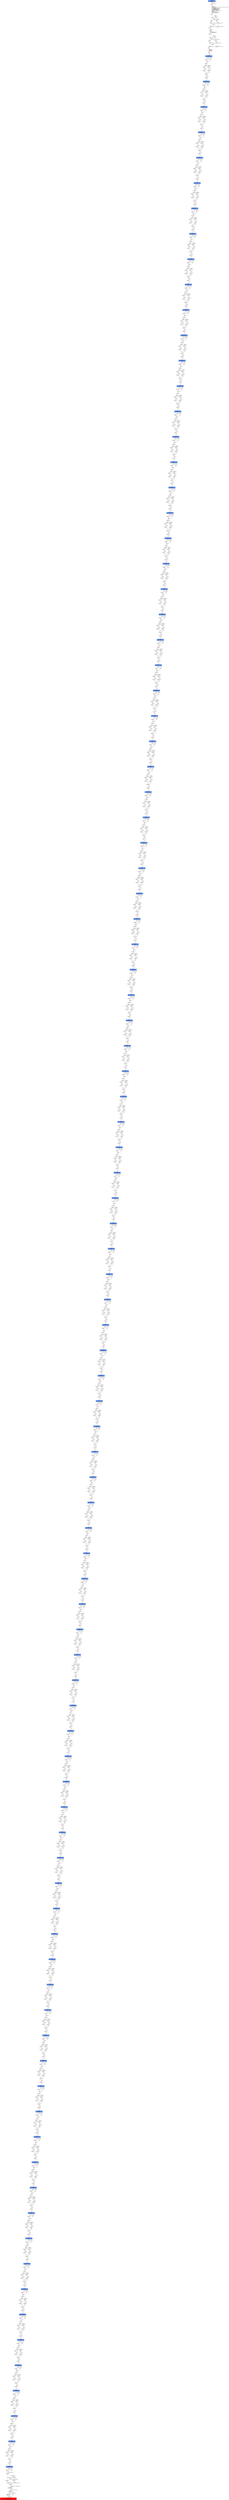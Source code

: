 digraph ARG {
node [style="filled" shape="box" color="white"]
0 [fillcolor="cornflowerblue" label="0 @ N20\nmain entry\nAbstractionState: ABS0: true\n" id="0"]
44 [label="44 @ N61\nmain\n" id="44"]
45 [label="45 @ N24\nmain\n" id="45"]
50 [label="50 @ N26\nmain\n" id="50"]
53 [label="53 @ N28\nmain\n" id="53"]
54 [label="54 @ N29\nmain\n" id="54"]
56 [label="56 @ N35\nmain\n" id="56"]
61 [label="61 @ N38\nmain\n" id="61"]
64 [label="64 @ N39\nmain\n" id="64"]
65 [label="65 @ N40\nmain\n" id="65"]
67 [label="67 @ N43\nmain\n" id="67"]
135824 [fillcolor="cornflowerblue" label="135824 @ N44\nmain\nAbstractionState: ABS9123\n" id="135824"]
135825 [label="135825 @ N45\nmain\n" id="135825"]
135844 [label="135844 @ N48\nmain\n" id="135844"]
135846 [label="135846 @ N50\nmain\n" id="135846"]
135847 [label="135847 @ N52\nmain\n" id="135847"]
135851 [label="135851 @ N49\nmain\n" id="135851"]
135852 [label="135852 @ N54\nmain\n" id="135852"]
135854 [fillcolor="cornflowerblue" label="135854 @ N44\nmain\nAbstractionState: ABS9125\n" id="135854"]
135855 [label="135855 @ N45\nmain\n" id="135855"]
135874 [label="135874 @ N48\nmain\n" id="135874"]
135876 [label="135876 @ N50\nmain\n" id="135876"]
135877 [label="135877 @ N52\nmain\n" id="135877"]
135881 [label="135881 @ N49\nmain\n" id="135881"]
135882 [label="135882 @ N54\nmain\n" id="135882"]
135884 [fillcolor="cornflowerblue" label="135884 @ N44\nmain\nAbstractionState: ABS9127\n" id="135884"]
135885 [label="135885 @ N45\nmain\n" id="135885"]
135904 [label="135904 @ N48\nmain\n" id="135904"]
135906 [label="135906 @ N50\nmain\n" id="135906"]
135907 [label="135907 @ N52\nmain\n" id="135907"]
135911 [label="135911 @ N49\nmain\n" id="135911"]
135912 [label="135912 @ N54\nmain\n" id="135912"]
135914 [fillcolor="cornflowerblue" label="135914 @ N44\nmain\nAbstractionState: ABS9129\n" id="135914"]
135915 [label="135915 @ N45\nmain\n" id="135915"]
135934 [label="135934 @ N48\nmain\n" id="135934"]
135936 [label="135936 @ N50\nmain\n" id="135936"]
135937 [label="135937 @ N52\nmain\n" id="135937"]
135941 [label="135941 @ N49\nmain\n" id="135941"]
135942 [label="135942 @ N54\nmain\n" id="135942"]
135944 [fillcolor="cornflowerblue" label="135944 @ N44\nmain\nAbstractionState: ABS9131\n" id="135944"]
135945 [label="135945 @ N45\nmain\n" id="135945"]
135964 [label="135964 @ N48\nmain\n" id="135964"]
135966 [label="135966 @ N50\nmain\n" id="135966"]
135967 [label="135967 @ N52\nmain\n" id="135967"]
135971 [label="135971 @ N49\nmain\n" id="135971"]
135972 [label="135972 @ N54\nmain\n" id="135972"]
135974 [fillcolor="cornflowerblue" label="135974 @ N44\nmain\nAbstractionState: ABS9133\n" id="135974"]
135975 [label="135975 @ N45\nmain\n" id="135975"]
135994 [label="135994 @ N48\nmain\n" id="135994"]
135996 [label="135996 @ N50\nmain\n" id="135996"]
135997 [label="135997 @ N52\nmain\n" id="135997"]
136001 [label="136001 @ N49\nmain\n" id="136001"]
136002 [label="136002 @ N54\nmain\n" id="136002"]
136004 [fillcolor="cornflowerblue" label="136004 @ N44\nmain\nAbstractionState: ABS9135\n" id="136004"]
136005 [label="136005 @ N45\nmain\n" id="136005"]
136024 [label="136024 @ N48\nmain\n" id="136024"]
136026 [label="136026 @ N50\nmain\n" id="136026"]
136027 [label="136027 @ N52\nmain\n" id="136027"]
136031 [label="136031 @ N49\nmain\n" id="136031"]
136032 [label="136032 @ N54\nmain\n" id="136032"]
136034 [fillcolor="cornflowerblue" label="136034 @ N44\nmain\nAbstractionState: ABS9137\n" id="136034"]
136035 [label="136035 @ N45\nmain\n" id="136035"]
136054 [label="136054 @ N48\nmain\n" id="136054"]
136056 [label="136056 @ N50\nmain\n" id="136056"]
136057 [label="136057 @ N52\nmain\n" id="136057"]
136061 [label="136061 @ N49\nmain\n" id="136061"]
136062 [label="136062 @ N54\nmain\n" id="136062"]
136064 [fillcolor="cornflowerblue" label="136064 @ N44\nmain\nAbstractionState: ABS9139\n" id="136064"]
136065 [label="136065 @ N45\nmain\n" id="136065"]
136084 [label="136084 @ N48\nmain\n" id="136084"]
136086 [label="136086 @ N50\nmain\n" id="136086"]
136087 [label="136087 @ N52\nmain\n" id="136087"]
136091 [label="136091 @ N49\nmain\n" id="136091"]
136092 [label="136092 @ N54\nmain\n" id="136092"]
136094 [fillcolor="cornflowerblue" label="136094 @ N44\nmain\nAbstractionState: ABS9141\n" id="136094"]
136095 [label="136095 @ N45\nmain\n" id="136095"]
136114 [label="136114 @ N48\nmain\n" id="136114"]
136116 [label="136116 @ N50\nmain\n" id="136116"]
136117 [label="136117 @ N52\nmain\n" id="136117"]
136121 [label="136121 @ N49\nmain\n" id="136121"]
136122 [label="136122 @ N54\nmain\n" id="136122"]
136124 [fillcolor="cornflowerblue" label="136124 @ N44\nmain\nAbstractionState: ABS9143\n" id="136124"]
136125 [label="136125 @ N45\nmain\n" id="136125"]
136144 [label="136144 @ N48\nmain\n" id="136144"]
136146 [label="136146 @ N50\nmain\n" id="136146"]
136147 [label="136147 @ N52\nmain\n" id="136147"]
136151 [label="136151 @ N49\nmain\n" id="136151"]
136152 [label="136152 @ N54\nmain\n" id="136152"]
136154 [fillcolor="cornflowerblue" label="136154 @ N44\nmain\nAbstractionState: ABS9145\n" id="136154"]
136155 [label="136155 @ N45\nmain\n" id="136155"]
136174 [label="136174 @ N48\nmain\n" id="136174"]
136176 [label="136176 @ N50\nmain\n" id="136176"]
136177 [label="136177 @ N52\nmain\n" id="136177"]
136181 [label="136181 @ N49\nmain\n" id="136181"]
136182 [label="136182 @ N54\nmain\n" id="136182"]
136184 [fillcolor="cornflowerblue" label="136184 @ N44\nmain\nAbstractionState: ABS9147\n" id="136184"]
136185 [label="136185 @ N45\nmain\n" id="136185"]
136204 [label="136204 @ N48\nmain\n" id="136204"]
136206 [label="136206 @ N50\nmain\n" id="136206"]
136207 [label="136207 @ N52\nmain\n" id="136207"]
136211 [label="136211 @ N49\nmain\n" id="136211"]
136212 [label="136212 @ N54\nmain\n" id="136212"]
136214 [fillcolor="cornflowerblue" label="136214 @ N44\nmain\nAbstractionState: ABS9149\n" id="136214"]
136215 [label="136215 @ N45\nmain\n" id="136215"]
136234 [label="136234 @ N48\nmain\n" id="136234"]
136236 [label="136236 @ N50\nmain\n" id="136236"]
136237 [label="136237 @ N52\nmain\n" id="136237"]
136241 [label="136241 @ N49\nmain\n" id="136241"]
136242 [label="136242 @ N54\nmain\n" id="136242"]
136244 [fillcolor="cornflowerblue" label="136244 @ N44\nmain\nAbstractionState: ABS9151\n" id="136244"]
136245 [label="136245 @ N45\nmain\n" id="136245"]
136264 [label="136264 @ N48\nmain\n" id="136264"]
136266 [label="136266 @ N50\nmain\n" id="136266"]
136267 [label="136267 @ N52\nmain\n" id="136267"]
136271 [label="136271 @ N49\nmain\n" id="136271"]
136272 [label="136272 @ N54\nmain\n" id="136272"]
136274 [fillcolor="cornflowerblue" label="136274 @ N44\nmain\nAbstractionState: ABS9153\n" id="136274"]
136275 [label="136275 @ N45\nmain\n" id="136275"]
136294 [label="136294 @ N48\nmain\n" id="136294"]
136296 [label="136296 @ N50\nmain\n" id="136296"]
136297 [label="136297 @ N52\nmain\n" id="136297"]
136301 [label="136301 @ N49\nmain\n" id="136301"]
136302 [label="136302 @ N54\nmain\n" id="136302"]
136304 [fillcolor="cornflowerblue" label="136304 @ N44\nmain\nAbstractionState: ABS9155\n" id="136304"]
136305 [label="136305 @ N45\nmain\n" id="136305"]
136324 [label="136324 @ N48\nmain\n" id="136324"]
136326 [label="136326 @ N50\nmain\n" id="136326"]
136327 [label="136327 @ N52\nmain\n" id="136327"]
136331 [label="136331 @ N49\nmain\n" id="136331"]
136332 [label="136332 @ N54\nmain\n" id="136332"]
136334 [fillcolor="cornflowerblue" label="136334 @ N44\nmain\nAbstractionState: ABS9157\n" id="136334"]
136335 [label="136335 @ N45\nmain\n" id="136335"]
136354 [label="136354 @ N48\nmain\n" id="136354"]
136356 [label="136356 @ N50\nmain\n" id="136356"]
136357 [label="136357 @ N52\nmain\n" id="136357"]
136361 [label="136361 @ N49\nmain\n" id="136361"]
136362 [label="136362 @ N54\nmain\n" id="136362"]
136364 [fillcolor="cornflowerblue" label="136364 @ N44\nmain\nAbstractionState: ABS9159\n" id="136364"]
136365 [label="136365 @ N45\nmain\n" id="136365"]
136384 [label="136384 @ N48\nmain\n" id="136384"]
136386 [label="136386 @ N50\nmain\n" id="136386"]
136387 [label="136387 @ N52\nmain\n" id="136387"]
136391 [label="136391 @ N49\nmain\n" id="136391"]
136392 [label="136392 @ N54\nmain\n" id="136392"]
136394 [fillcolor="cornflowerblue" label="136394 @ N44\nmain\nAbstractionState: ABS9161\n" id="136394"]
136395 [label="136395 @ N45\nmain\n" id="136395"]
136414 [label="136414 @ N48\nmain\n" id="136414"]
136416 [label="136416 @ N50\nmain\n" id="136416"]
136417 [label="136417 @ N52\nmain\n" id="136417"]
136421 [label="136421 @ N49\nmain\n" id="136421"]
136422 [label="136422 @ N54\nmain\n" id="136422"]
136424 [fillcolor="cornflowerblue" label="136424 @ N44\nmain\nAbstractionState: ABS9163\n" id="136424"]
136425 [label="136425 @ N45\nmain\n" id="136425"]
136444 [label="136444 @ N48\nmain\n" id="136444"]
136446 [label="136446 @ N50\nmain\n" id="136446"]
136447 [label="136447 @ N52\nmain\n" id="136447"]
136451 [label="136451 @ N49\nmain\n" id="136451"]
136452 [label="136452 @ N54\nmain\n" id="136452"]
136454 [fillcolor="cornflowerblue" label="136454 @ N44\nmain\nAbstractionState: ABS9165\n" id="136454"]
136455 [label="136455 @ N45\nmain\n" id="136455"]
136474 [label="136474 @ N48\nmain\n" id="136474"]
136476 [label="136476 @ N50\nmain\n" id="136476"]
136477 [label="136477 @ N52\nmain\n" id="136477"]
136481 [label="136481 @ N49\nmain\n" id="136481"]
136482 [label="136482 @ N54\nmain\n" id="136482"]
136484 [fillcolor="cornflowerblue" label="136484 @ N44\nmain\nAbstractionState: ABS9167\n" id="136484"]
136485 [label="136485 @ N45\nmain\n" id="136485"]
136504 [label="136504 @ N48\nmain\n" id="136504"]
136506 [label="136506 @ N50\nmain\n" id="136506"]
136507 [label="136507 @ N52\nmain\n" id="136507"]
136511 [label="136511 @ N49\nmain\n" id="136511"]
136512 [label="136512 @ N54\nmain\n" id="136512"]
136514 [fillcolor="cornflowerblue" label="136514 @ N44\nmain\nAbstractionState: ABS9169\n" id="136514"]
136515 [label="136515 @ N45\nmain\n" id="136515"]
136534 [label="136534 @ N48\nmain\n" id="136534"]
136536 [label="136536 @ N50\nmain\n" id="136536"]
136537 [label="136537 @ N52\nmain\n" id="136537"]
136541 [label="136541 @ N49\nmain\n" id="136541"]
136542 [label="136542 @ N54\nmain\n" id="136542"]
136544 [fillcolor="cornflowerblue" label="136544 @ N44\nmain\nAbstractionState: ABS9171\n" id="136544"]
136545 [label="136545 @ N45\nmain\n" id="136545"]
136564 [label="136564 @ N48\nmain\n" id="136564"]
136566 [label="136566 @ N50\nmain\n" id="136566"]
136567 [label="136567 @ N52\nmain\n" id="136567"]
136571 [label="136571 @ N49\nmain\n" id="136571"]
136572 [label="136572 @ N54\nmain\n" id="136572"]
136574 [fillcolor="cornflowerblue" label="136574 @ N44\nmain\nAbstractionState: ABS9173\n" id="136574"]
136575 [label="136575 @ N45\nmain\n" id="136575"]
136594 [label="136594 @ N48\nmain\n" id="136594"]
136596 [label="136596 @ N50\nmain\n" id="136596"]
136597 [label="136597 @ N52\nmain\n" id="136597"]
136601 [label="136601 @ N49\nmain\n" id="136601"]
136602 [label="136602 @ N54\nmain\n" id="136602"]
136604 [fillcolor="cornflowerblue" label="136604 @ N44\nmain\nAbstractionState: ABS9175\n" id="136604"]
136605 [label="136605 @ N45\nmain\n" id="136605"]
136624 [label="136624 @ N48\nmain\n" id="136624"]
136626 [label="136626 @ N50\nmain\n" id="136626"]
136627 [label="136627 @ N52\nmain\n" id="136627"]
136631 [label="136631 @ N49\nmain\n" id="136631"]
136632 [label="136632 @ N54\nmain\n" id="136632"]
136634 [fillcolor="cornflowerblue" label="136634 @ N44\nmain\nAbstractionState: ABS9177\n" id="136634"]
136635 [label="136635 @ N45\nmain\n" id="136635"]
136654 [label="136654 @ N48\nmain\n" id="136654"]
136656 [label="136656 @ N50\nmain\n" id="136656"]
136657 [label="136657 @ N52\nmain\n" id="136657"]
136661 [label="136661 @ N49\nmain\n" id="136661"]
136662 [label="136662 @ N54\nmain\n" id="136662"]
136664 [fillcolor="cornflowerblue" label="136664 @ N44\nmain\nAbstractionState: ABS9179\n" id="136664"]
136665 [label="136665 @ N45\nmain\n" id="136665"]
136684 [label="136684 @ N48\nmain\n" id="136684"]
136686 [label="136686 @ N50\nmain\n" id="136686"]
136687 [label="136687 @ N52\nmain\n" id="136687"]
136691 [label="136691 @ N49\nmain\n" id="136691"]
136692 [label="136692 @ N54\nmain\n" id="136692"]
136694 [fillcolor="cornflowerblue" label="136694 @ N44\nmain\nAbstractionState: ABS9181\n" id="136694"]
136695 [label="136695 @ N45\nmain\n" id="136695"]
136714 [label="136714 @ N48\nmain\n" id="136714"]
136716 [label="136716 @ N50\nmain\n" id="136716"]
136717 [label="136717 @ N52\nmain\n" id="136717"]
136721 [label="136721 @ N49\nmain\n" id="136721"]
136722 [label="136722 @ N54\nmain\n" id="136722"]
136724 [fillcolor="cornflowerblue" label="136724 @ N44\nmain\nAbstractionState: ABS9183\n" id="136724"]
136725 [label="136725 @ N45\nmain\n" id="136725"]
136744 [label="136744 @ N48\nmain\n" id="136744"]
136746 [label="136746 @ N50\nmain\n" id="136746"]
136747 [label="136747 @ N52\nmain\n" id="136747"]
136751 [label="136751 @ N49\nmain\n" id="136751"]
136752 [label="136752 @ N54\nmain\n" id="136752"]
136754 [fillcolor="cornflowerblue" label="136754 @ N44\nmain\nAbstractionState: ABS9185\n" id="136754"]
136755 [label="136755 @ N45\nmain\n" id="136755"]
136774 [label="136774 @ N48\nmain\n" id="136774"]
136776 [label="136776 @ N50\nmain\n" id="136776"]
136777 [label="136777 @ N52\nmain\n" id="136777"]
136781 [label="136781 @ N49\nmain\n" id="136781"]
136782 [label="136782 @ N54\nmain\n" id="136782"]
136784 [fillcolor="cornflowerblue" label="136784 @ N44\nmain\nAbstractionState: ABS9187\n" id="136784"]
136785 [label="136785 @ N45\nmain\n" id="136785"]
136804 [label="136804 @ N48\nmain\n" id="136804"]
136806 [label="136806 @ N50\nmain\n" id="136806"]
136807 [label="136807 @ N52\nmain\n" id="136807"]
136811 [label="136811 @ N49\nmain\n" id="136811"]
136812 [label="136812 @ N54\nmain\n" id="136812"]
136814 [fillcolor="cornflowerblue" label="136814 @ N44\nmain\nAbstractionState: ABS9189\n" id="136814"]
136815 [label="136815 @ N45\nmain\n" id="136815"]
136834 [label="136834 @ N48\nmain\n" id="136834"]
136836 [label="136836 @ N50\nmain\n" id="136836"]
136837 [label="136837 @ N52\nmain\n" id="136837"]
136841 [label="136841 @ N49\nmain\n" id="136841"]
136842 [label="136842 @ N54\nmain\n" id="136842"]
136844 [fillcolor="cornflowerblue" label="136844 @ N44\nmain\nAbstractionState: ABS9191\n" id="136844"]
136845 [label="136845 @ N45\nmain\n" id="136845"]
136864 [label="136864 @ N48\nmain\n" id="136864"]
136866 [label="136866 @ N50\nmain\n" id="136866"]
136867 [label="136867 @ N52\nmain\n" id="136867"]
136871 [label="136871 @ N49\nmain\n" id="136871"]
136872 [label="136872 @ N54\nmain\n" id="136872"]
136874 [fillcolor="cornflowerblue" label="136874 @ N44\nmain\nAbstractionState: ABS9193\n" id="136874"]
136875 [label="136875 @ N45\nmain\n" id="136875"]
136894 [label="136894 @ N48\nmain\n" id="136894"]
136896 [label="136896 @ N50\nmain\n" id="136896"]
136897 [label="136897 @ N52\nmain\n" id="136897"]
136901 [label="136901 @ N49\nmain\n" id="136901"]
136902 [label="136902 @ N54\nmain\n" id="136902"]
136904 [fillcolor="cornflowerblue" label="136904 @ N44\nmain\nAbstractionState: ABS9195\n" id="136904"]
136905 [label="136905 @ N45\nmain\n" id="136905"]
136924 [label="136924 @ N48\nmain\n" id="136924"]
136926 [label="136926 @ N50\nmain\n" id="136926"]
136927 [label="136927 @ N52\nmain\n" id="136927"]
136931 [label="136931 @ N49\nmain\n" id="136931"]
136932 [label="136932 @ N54\nmain\n" id="136932"]
136934 [fillcolor="cornflowerblue" label="136934 @ N44\nmain\nAbstractionState: ABS9197\n" id="136934"]
136935 [label="136935 @ N45\nmain\n" id="136935"]
136954 [label="136954 @ N48\nmain\n" id="136954"]
136956 [label="136956 @ N50\nmain\n" id="136956"]
136957 [label="136957 @ N52\nmain\n" id="136957"]
136961 [label="136961 @ N49\nmain\n" id="136961"]
136962 [label="136962 @ N54\nmain\n" id="136962"]
136964 [fillcolor="cornflowerblue" label="136964 @ N44\nmain\nAbstractionState: ABS9199\n" id="136964"]
136965 [label="136965 @ N45\nmain\n" id="136965"]
136984 [label="136984 @ N48\nmain\n" id="136984"]
136986 [label="136986 @ N50\nmain\n" id="136986"]
136987 [label="136987 @ N52\nmain\n" id="136987"]
136991 [label="136991 @ N49\nmain\n" id="136991"]
136992 [label="136992 @ N54\nmain\n" id="136992"]
136994 [fillcolor="cornflowerblue" label="136994 @ N44\nmain\nAbstractionState: ABS9201\n" id="136994"]
136995 [label="136995 @ N45\nmain\n" id="136995"]
137014 [label="137014 @ N48\nmain\n" id="137014"]
137016 [label="137016 @ N50\nmain\n" id="137016"]
137017 [label="137017 @ N52\nmain\n" id="137017"]
137021 [label="137021 @ N49\nmain\n" id="137021"]
137022 [label="137022 @ N54\nmain\n" id="137022"]
137024 [fillcolor="cornflowerblue" label="137024 @ N44\nmain\nAbstractionState: ABS9203\n" id="137024"]
137025 [label="137025 @ N45\nmain\n" id="137025"]
137044 [label="137044 @ N48\nmain\n" id="137044"]
137046 [label="137046 @ N50\nmain\n" id="137046"]
137047 [label="137047 @ N52\nmain\n" id="137047"]
137051 [label="137051 @ N49\nmain\n" id="137051"]
137052 [label="137052 @ N54\nmain\n" id="137052"]
137054 [fillcolor="cornflowerblue" label="137054 @ N44\nmain\nAbstractionState: ABS9205\n" id="137054"]
137055 [label="137055 @ N45\nmain\n" id="137055"]
137074 [label="137074 @ N48\nmain\n" id="137074"]
137076 [label="137076 @ N50\nmain\n" id="137076"]
137077 [label="137077 @ N52\nmain\n" id="137077"]
137081 [label="137081 @ N49\nmain\n" id="137081"]
137082 [label="137082 @ N54\nmain\n" id="137082"]
137084 [fillcolor="cornflowerblue" label="137084 @ N44\nmain\nAbstractionState: ABS9207\n" id="137084"]
137085 [label="137085 @ N45\nmain\n" id="137085"]
137104 [label="137104 @ N48\nmain\n" id="137104"]
137106 [label="137106 @ N50\nmain\n" id="137106"]
137107 [label="137107 @ N52\nmain\n" id="137107"]
137111 [label="137111 @ N49\nmain\n" id="137111"]
137112 [label="137112 @ N54\nmain\n" id="137112"]
137114 [fillcolor="cornflowerblue" label="137114 @ N44\nmain\nAbstractionState: ABS9209\n" id="137114"]
137115 [label="137115 @ N45\nmain\n" id="137115"]
137134 [label="137134 @ N48\nmain\n" id="137134"]
137136 [label="137136 @ N50\nmain\n" id="137136"]
137137 [label="137137 @ N52\nmain\n" id="137137"]
137141 [label="137141 @ N49\nmain\n" id="137141"]
137142 [label="137142 @ N54\nmain\n" id="137142"]
137144 [fillcolor="cornflowerblue" label="137144 @ N44\nmain\nAbstractionState: ABS9211\n" id="137144"]
137145 [label="137145 @ N45\nmain\n" id="137145"]
137164 [label="137164 @ N48\nmain\n" id="137164"]
137166 [label="137166 @ N50\nmain\n" id="137166"]
137167 [label="137167 @ N52\nmain\n" id="137167"]
137171 [label="137171 @ N49\nmain\n" id="137171"]
137172 [label="137172 @ N54\nmain\n" id="137172"]
137174 [fillcolor="cornflowerblue" label="137174 @ N44\nmain\nAbstractionState: ABS9213\n" id="137174"]
137175 [label="137175 @ N45\nmain\n" id="137175"]
137194 [label="137194 @ N48\nmain\n" id="137194"]
137196 [label="137196 @ N50\nmain\n" id="137196"]
137197 [label="137197 @ N52\nmain\n" id="137197"]
137201 [label="137201 @ N49\nmain\n" id="137201"]
137202 [label="137202 @ N54\nmain\n" id="137202"]
137204 [fillcolor="cornflowerblue" label="137204 @ N44\nmain\nAbstractionState: ABS9215\n" id="137204"]
137205 [label="137205 @ N45\nmain\n" id="137205"]
137224 [label="137224 @ N48\nmain\n" id="137224"]
137226 [label="137226 @ N50\nmain\n" id="137226"]
137227 [label="137227 @ N52\nmain\n" id="137227"]
137231 [label="137231 @ N49\nmain\n" id="137231"]
137232 [label="137232 @ N54\nmain\n" id="137232"]
137234 [fillcolor="cornflowerblue" label="137234 @ N44\nmain\nAbstractionState: ABS9217\n" id="137234"]
137235 [label="137235 @ N45\nmain\n" id="137235"]
137254 [label="137254 @ N48\nmain\n" id="137254"]
137256 [label="137256 @ N50\nmain\n" id="137256"]
137257 [label="137257 @ N52\nmain\n" id="137257"]
137261 [label="137261 @ N49\nmain\n" id="137261"]
137262 [label="137262 @ N54\nmain\n" id="137262"]
137264 [fillcolor="cornflowerblue" label="137264 @ N44\nmain\nAbstractionState: ABS9219\n" id="137264"]
137265 [label="137265 @ N45\nmain\n" id="137265"]
137284 [label="137284 @ N48\nmain\n" id="137284"]
137286 [label="137286 @ N50\nmain\n" id="137286"]
137287 [label="137287 @ N52\nmain\n" id="137287"]
137291 [label="137291 @ N49\nmain\n" id="137291"]
137292 [label="137292 @ N54\nmain\n" id="137292"]
137294 [fillcolor="cornflowerblue" label="137294 @ N44\nmain\nAbstractionState: ABS9221\n" id="137294"]
137295 [label="137295 @ N45\nmain\n" id="137295"]
137314 [label="137314 @ N48\nmain\n" id="137314"]
137316 [label="137316 @ N50\nmain\n" id="137316"]
137317 [label="137317 @ N52\nmain\n" id="137317"]
137321 [label="137321 @ N49\nmain\n" id="137321"]
137322 [label="137322 @ N54\nmain\n" id="137322"]
137324 [fillcolor="cornflowerblue" label="137324 @ N44\nmain\nAbstractionState: ABS9223\n" id="137324"]
137325 [label="137325 @ N45\nmain\n" id="137325"]
137344 [label="137344 @ N48\nmain\n" id="137344"]
137346 [label="137346 @ N50\nmain\n" id="137346"]
137347 [label="137347 @ N52\nmain\n" id="137347"]
137351 [label="137351 @ N49\nmain\n" id="137351"]
137352 [label="137352 @ N54\nmain\n" id="137352"]
137354 [fillcolor="cornflowerblue" label="137354 @ N44\nmain\nAbstractionState: ABS9225\n" id="137354"]
137355 [label="137355 @ N45\nmain\n" id="137355"]
137374 [label="137374 @ N48\nmain\n" id="137374"]
137376 [label="137376 @ N50\nmain\n" id="137376"]
137377 [label="137377 @ N52\nmain\n" id="137377"]
137381 [label="137381 @ N49\nmain\n" id="137381"]
137382 [label="137382 @ N54\nmain\n" id="137382"]
137384 [fillcolor="cornflowerblue" label="137384 @ N44\nmain\nAbstractionState: ABS9227\n" id="137384"]
137385 [label="137385 @ N45\nmain\n" id="137385"]
137404 [label="137404 @ N48\nmain\n" id="137404"]
137406 [label="137406 @ N50\nmain\n" id="137406"]
137407 [label="137407 @ N52\nmain\n" id="137407"]
137411 [label="137411 @ N49\nmain\n" id="137411"]
137412 [label="137412 @ N54\nmain\n" id="137412"]
137414 [fillcolor="cornflowerblue" label="137414 @ N44\nmain\nAbstractionState: ABS9229\n" id="137414"]
137415 [label="137415 @ N45\nmain\n" id="137415"]
137434 [label="137434 @ N48\nmain\n" id="137434"]
137436 [label="137436 @ N50\nmain\n" id="137436"]
137437 [label="137437 @ N52\nmain\n" id="137437"]
137441 [label="137441 @ N49\nmain\n" id="137441"]
137442 [label="137442 @ N54\nmain\n" id="137442"]
137444 [fillcolor="cornflowerblue" label="137444 @ N44\nmain\nAbstractionState: ABS9231\n" id="137444"]
137445 [label="137445 @ N45\nmain\n" id="137445"]
137464 [label="137464 @ N48\nmain\n" id="137464"]
137466 [label="137466 @ N50\nmain\n" id="137466"]
137467 [label="137467 @ N52\nmain\n" id="137467"]
137471 [label="137471 @ N49\nmain\n" id="137471"]
137472 [label="137472 @ N54\nmain\n" id="137472"]
137474 [fillcolor="cornflowerblue" label="137474 @ N44\nmain\nAbstractionState: ABS9233\n" id="137474"]
137475 [label="137475 @ N45\nmain\n" id="137475"]
137494 [label="137494 @ N48\nmain\n" id="137494"]
137496 [label="137496 @ N50\nmain\n" id="137496"]
137497 [label="137497 @ N52\nmain\n" id="137497"]
137501 [label="137501 @ N49\nmain\n" id="137501"]
137502 [label="137502 @ N54\nmain\n" id="137502"]
137504 [fillcolor="cornflowerblue" label="137504 @ N44\nmain\nAbstractionState: ABS9235\n" id="137504"]
137505 [label="137505 @ N45\nmain\n" id="137505"]
137524 [label="137524 @ N48\nmain\n" id="137524"]
137526 [label="137526 @ N50\nmain\n" id="137526"]
137527 [label="137527 @ N52\nmain\n" id="137527"]
137531 [label="137531 @ N49\nmain\n" id="137531"]
137532 [label="137532 @ N54\nmain\n" id="137532"]
137534 [fillcolor="cornflowerblue" label="137534 @ N44\nmain\nAbstractionState: ABS9237\n" id="137534"]
137535 [label="137535 @ N45\nmain\n" id="137535"]
137554 [label="137554 @ N48\nmain\n" id="137554"]
137556 [label="137556 @ N50\nmain\n" id="137556"]
137557 [label="137557 @ N52\nmain\n" id="137557"]
137561 [label="137561 @ N49\nmain\n" id="137561"]
137562 [label="137562 @ N54\nmain\n" id="137562"]
137564 [fillcolor="cornflowerblue" label="137564 @ N44\nmain\nAbstractionState: ABS9239\n" id="137564"]
137565 [label="137565 @ N45\nmain\n" id="137565"]
137584 [label="137584 @ N48\nmain\n" id="137584"]
137586 [label="137586 @ N50\nmain\n" id="137586"]
137587 [label="137587 @ N52\nmain\n" id="137587"]
137591 [label="137591 @ N49\nmain\n" id="137591"]
137592 [label="137592 @ N54\nmain\n" id="137592"]
137594 [fillcolor="cornflowerblue" label="137594 @ N44\nmain\nAbstractionState: ABS9241\n" id="137594"]
137595 [label="137595 @ N45\nmain\n" id="137595"]
137614 [label="137614 @ N48\nmain\n" id="137614"]
137616 [label="137616 @ N50\nmain\n" id="137616"]
137617 [label="137617 @ N52\nmain\n" id="137617"]
137621 [label="137621 @ N49\nmain\n" id="137621"]
137622 [label="137622 @ N54\nmain\n" id="137622"]
137624 [fillcolor="cornflowerblue" label="137624 @ N44\nmain\nAbstractionState: ABS9243\n" id="137624"]
137625 [label="137625 @ N45\nmain\n" id="137625"]
137644 [label="137644 @ N48\nmain\n" id="137644"]
137646 [label="137646 @ N50\nmain\n" id="137646"]
137647 [label="137647 @ N52\nmain\n" id="137647"]
137651 [label="137651 @ N49\nmain\n" id="137651"]
137652 [label="137652 @ N54\nmain\n" id="137652"]
137654 [fillcolor="cornflowerblue" label="137654 @ N44\nmain\nAbstractionState: ABS9245\n" id="137654"]
137655 [label="137655 @ N45\nmain\n" id="137655"]
137674 [label="137674 @ N48\nmain\n" id="137674"]
137676 [label="137676 @ N50\nmain\n" id="137676"]
137677 [label="137677 @ N52\nmain\n" id="137677"]
137681 [label="137681 @ N49\nmain\n" id="137681"]
137682 [label="137682 @ N54\nmain\n" id="137682"]
137684 [fillcolor="cornflowerblue" label="137684 @ N44\nmain\nAbstractionState: ABS9247\n" id="137684"]
137685 [label="137685 @ N45\nmain\n" id="137685"]
137704 [label="137704 @ N48\nmain\n" id="137704"]
137706 [label="137706 @ N50\nmain\n" id="137706"]
137707 [label="137707 @ N52\nmain\n" id="137707"]
137711 [label="137711 @ N49\nmain\n" id="137711"]
137712 [label="137712 @ N54\nmain\n" id="137712"]
137714 [fillcolor="cornflowerblue" label="137714 @ N44\nmain\nAbstractionState: ABS9249\n" id="137714"]
137715 [label="137715 @ N45\nmain\n" id="137715"]
137734 [label="137734 @ N48\nmain\n" id="137734"]
137736 [label="137736 @ N50\nmain\n" id="137736"]
137737 [label="137737 @ N52\nmain\n" id="137737"]
137741 [label="137741 @ N49\nmain\n" id="137741"]
137742 [label="137742 @ N54\nmain\n" id="137742"]
137744 [fillcolor="cornflowerblue" label="137744 @ N44\nmain\nAbstractionState: ABS9251\n" id="137744"]
137745 [label="137745 @ N45\nmain\n" id="137745"]
137764 [label="137764 @ N48\nmain\n" id="137764"]
137766 [label="137766 @ N50\nmain\n" id="137766"]
137767 [label="137767 @ N52\nmain\n" id="137767"]
137771 [label="137771 @ N49\nmain\n" id="137771"]
137772 [label="137772 @ N54\nmain\n" id="137772"]
137774 [fillcolor="cornflowerblue" label="137774 @ N44\nmain\nAbstractionState: ABS9253\n" id="137774"]
137775 [label="137775 @ N45\nmain\n" id="137775"]
137794 [label="137794 @ N48\nmain\n" id="137794"]
137796 [label="137796 @ N50\nmain\n" id="137796"]
137797 [label="137797 @ N52\nmain\n" id="137797"]
137801 [label="137801 @ N49\nmain\n" id="137801"]
137802 [label="137802 @ N54\nmain\n" id="137802"]
137804 [fillcolor="cornflowerblue" label="137804 @ N44\nmain\nAbstractionState: ABS9255\n" id="137804"]
137805 [label="137805 @ N45\nmain\n" id="137805"]
137824 [label="137824 @ N48\nmain\n" id="137824"]
137826 [label="137826 @ N50\nmain\n" id="137826"]
137827 [label="137827 @ N52\nmain\n" id="137827"]
137831 [label="137831 @ N49\nmain\n" id="137831"]
137832 [label="137832 @ N54\nmain\n" id="137832"]
137834 [fillcolor="cornflowerblue" label="137834 @ N44\nmain\nAbstractionState: ABS9257\n" id="137834"]
137835 [label="137835 @ N45\nmain\n" id="137835"]
137854 [label="137854 @ N48\nmain\n" id="137854"]
137856 [label="137856 @ N50\nmain\n" id="137856"]
137857 [label="137857 @ N52\nmain\n" id="137857"]
137861 [label="137861 @ N49\nmain\n" id="137861"]
137862 [label="137862 @ N54\nmain\n" id="137862"]
137864 [fillcolor="cornflowerblue" label="137864 @ N44\nmain\nAbstractionState: ABS9259\n" id="137864"]
137865 [label="137865 @ N45\nmain\n" id="137865"]
137884 [label="137884 @ N48\nmain\n" id="137884"]
137886 [label="137886 @ N50\nmain\n" id="137886"]
137887 [label="137887 @ N52\nmain\n" id="137887"]
137891 [label="137891 @ N49\nmain\n" id="137891"]
137892 [label="137892 @ N54\nmain\n" id="137892"]
137894 [fillcolor="cornflowerblue" label="137894 @ N44\nmain\nAbstractionState: ABS9261\n" id="137894"]
137895 [label="137895 @ N45\nmain\n" id="137895"]
137914 [label="137914 @ N48\nmain\n" id="137914"]
137916 [label="137916 @ N50\nmain\n" id="137916"]
137917 [label="137917 @ N52\nmain\n" id="137917"]
137921 [label="137921 @ N49\nmain\n" id="137921"]
137922 [label="137922 @ N54\nmain\n" id="137922"]
137924 [fillcolor="cornflowerblue" label="137924 @ N44\nmain\nAbstractionState: ABS9263\n" id="137924"]
137925 [label="137925 @ N45\nmain\n" id="137925"]
137944 [label="137944 @ N48\nmain\n" id="137944"]
137946 [label="137946 @ N50\nmain\n" id="137946"]
137947 [label="137947 @ N52\nmain\n" id="137947"]
137951 [label="137951 @ N49\nmain\n" id="137951"]
137952 [label="137952 @ N54\nmain\n" id="137952"]
137954 [fillcolor="cornflowerblue" label="137954 @ N44\nmain\nAbstractionState: ABS9265\n" id="137954"]
137955 [label="137955 @ N45\nmain\n" id="137955"]
137974 [label="137974 @ N48\nmain\n" id="137974"]
137976 [label="137976 @ N50\nmain\n" id="137976"]
137977 [label="137977 @ N52\nmain\n" id="137977"]
137981 [label="137981 @ N49\nmain\n" id="137981"]
137982 [label="137982 @ N54\nmain\n" id="137982"]
137984 [fillcolor="cornflowerblue" label="137984 @ N44\nmain\nAbstractionState: ABS9267\n" id="137984"]
137985 [label="137985 @ N45\nmain\n" id="137985"]
138004 [label="138004 @ N48\nmain\n" id="138004"]
138006 [label="138006 @ N50\nmain\n" id="138006"]
138007 [label="138007 @ N52\nmain\n" id="138007"]
138011 [label="138011 @ N49\nmain\n" id="138011"]
138012 [label="138012 @ N54\nmain\n" id="138012"]
138014 [fillcolor="cornflowerblue" label="138014 @ N44\nmain\nAbstractionState: ABS9269\n" id="138014"]
138015 [label="138015 @ N45\nmain\n" id="138015"]
138034 [label="138034 @ N48\nmain\n" id="138034"]
138036 [label="138036 @ N50\nmain\n" id="138036"]
138037 [label="138037 @ N52\nmain\n" id="138037"]
138041 [label="138041 @ N49\nmain\n" id="138041"]
138042 [label="138042 @ N54\nmain\n" id="138042"]
138044 [fillcolor="cornflowerblue" label="138044 @ N44\nmain\nAbstractionState: ABS9271\n" id="138044"]
138045 [label="138045 @ N45\nmain\n" id="138045"]
138064 [label="138064 @ N48\nmain\n" id="138064"]
138066 [label="138066 @ N50\nmain\n" id="138066"]
138067 [label="138067 @ N52\nmain\n" id="138067"]
138071 [label="138071 @ N49\nmain\n" id="138071"]
138072 [label="138072 @ N54\nmain\n" id="138072"]
138074 [fillcolor="cornflowerblue" label="138074 @ N44\nmain\nAbstractionState: ABS9273\n" id="138074"]
138075 [label="138075 @ N45\nmain\n" id="138075"]
138094 [label="138094 @ N48\nmain\n" id="138094"]
138096 [label="138096 @ N50\nmain\n" id="138096"]
138097 [label="138097 @ N52\nmain\n" id="138097"]
138101 [label="138101 @ N49\nmain\n" id="138101"]
138102 [label="138102 @ N54\nmain\n" id="138102"]
138104 [fillcolor="cornflowerblue" label="138104 @ N44\nmain\nAbstractionState: ABS9275\n" id="138104"]
138105 [label="138105 @ N45\nmain\n" id="138105"]
138124 [label="138124 @ N48\nmain\n" id="138124"]
138126 [label="138126 @ N50\nmain\n" id="138126"]
138127 [label="138127 @ N52\nmain\n" id="138127"]
138131 [label="138131 @ N49\nmain\n" id="138131"]
138132 [label="138132 @ N54\nmain\n" id="138132"]
138134 [fillcolor="cornflowerblue" label="138134 @ N44\nmain\nAbstractionState: ABS9277\n" id="138134"]
138135 [label="138135 @ N45\nmain\n" id="138135"]
138154 [label="138154 @ N48\nmain\n" id="138154"]
138156 [label="138156 @ N50\nmain\n" id="138156"]
138157 [label="138157 @ N52\nmain\n" id="138157"]
138161 [label="138161 @ N49\nmain\n" id="138161"]
138162 [label="138162 @ N54\nmain\n" id="138162"]
138164 [fillcolor="cornflowerblue" label="138164 @ N44\nmain\nAbstractionState: ABS9279\n" id="138164"]
138165 [label="138165 @ N45\nmain\n" id="138165"]
138184 [label="138184 @ N48\nmain\n" id="138184"]
138186 [label="138186 @ N50\nmain\n" id="138186"]
138187 [label="138187 @ N52\nmain\n" id="138187"]
138191 [label="138191 @ N49\nmain\n" id="138191"]
138192 [label="138192 @ N54\nmain\n" id="138192"]
138194 [fillcolor="cornflowerblue" label="138194 @ N44\nmain\nAbstractionState: ABS9281\n" id="138194"]
138195 [label="138195 @ N45\nmain\n" id="138195"]
138214 [label="138214 @ N48\nmain\n" id="138214"]
138216 [label="138216 @ N50\nmain\n" id="138216"]
138217 [label="138217 @ N52\nmain\n" id="138217"]
138221 [label="138221 @ N49\nmain\n" id="138221"]
138222 [label="138222 @ N54\nmain\n" id="138222"]
138224 [fillcolor="cornflowerblue" label="138224 @ N44\nmain\nAbstractionState: ABS9283\n" id="138224"]
138225 [label="138225 @ N45\nmain\n" id="138225"]
138244 [label="138244 @ N48\nmain\n" id="138244"]
138246 [label="138246 @ N50\nmain\n" id="138246"]
138247 [label="138247 @ N52\nmain\n" id="138247"]
138251 [label="138251 @ N49\nmain\n" id="138251"]
138252 [label="138252 @ N54\nmain\n" id="138252"]
138254 [fillcolor="cornflowerblue" label="138254 @ N44\nmain\nAbstractionState: ABS9285\n" id="138254"]
138255 [label="138255 @ N45\nmain\n" id="138255"]
138274 [label="138274 @ N48\nmain\n" id="138274"]
138276 [label="138276 @ N50\nmain\n" id="138276"]
138277 [label="138277 @ N52\nmain\n" id="138277"]
138281 [label="138281 @ N49\nmain\n" id="138281"]
138282 [label="138282 @ N54\nmain\n" id="138282"]
138284 [fillcolor="cornflowerblue" label="138284 @ N44\nmain\nAbstractionState: ABS9287\n" id="138284"]
138285 [label="138285 @ N45\nmain\n" id="138285"]
138304 [label="138304 @ N48\nmain\n" id="138304"]
138306 [label="138306 @ N50\nmain\n" id="138306"]
138307 [label="138307 @ N52\nmain\n" id="138307"]
138311 [label="138311 @ N49\nmain\n" id="138311"]
138312 [label="138312 @ N54\nmain\n" id="138312"]
138314 [fillcolor="cornflowerblue" label="138314 @ N44\nmain\nAbstractionState: ABS9289\n" id="138314"]
138315 [label="138315 @ N45\nmain\n" id="138315"]
138334 [label="138334 @ N48\nmain\n" id="138334"]
138336 [label="138336 @ N50\nmain\n" id="138336"]
138337 [label="138337 @ N52\nmain\n" id="138337"]
138341 [label="138341 @ N49\nmain\n" id="138341"]
138342 [label="138342 @ N54\nmain\n" id="138342"]
138344 [fillcolor="cornflowerblue" label="138344 @ N44\nmain\nAbstractionState: ABS9291\n" id="138344"]
138345 [label="138345 @ N45\nmain\n" id="138345"]
138364 [label="138364 @ N48\nmain\n" id="138364"]
138366 [label="138366 @ N50\nmain\n" id="138366"]
138367 [label="138367 @ N52\nmain\n" id="138367"]
138371 [label="138371 @ N49\nmain\n" id="138371"]
138372 [label="138372 @ N54\nmain\n" id="138372"]
138374 [fillcolor="cornflowerblue" label="138374 @ N44\nmain\nAbstractionState: ABS9293\n" id="138374"]
138375 [label="138375 @ N45\nmain\n" id="138375"]
138394 [label="138394 @ N48\nmain\n" id="138394"]
138396 [label="138396 @ N50\nmain\n" id="138396"]
138397 [label="138397 @ N52\nmain\n" id="138397"]
138401 [label="138401 @ N49\nmain\n" id="138401"]
138402 [label="138402 @ N54\nmain\n" id="138402"]
138404 [fillcolor="cornflowerblue" label="138404 @ N44\nmain\nAbstractionState: ABS9295\n" id="138404"]
138405 [label="138405 @ N45\nmain\n" id="138405"]
138424 [label="138424 @ N48\nmain\n" id="138424"]
138426 [label="138426 @ N50\nmain\n" id="138426"]
138427 [label="138427 @ N52\nmain\n" id="138427"]
138431 [label="138431 @ N49\nmain\n" id="138431"]
138432 [label="138432 @ N54\nmain\n" id="138432"]
138434 [fillcolor="cornflowerblue" label="138434 @ N44\nmain\nAbstractionState: ABS9297\n" id="138434"]
138435 [label="138435 @ N45\nmain\n" id="138435"]
138454 [label="138454 @ N48\nmain\n" id="138454"]
138456 [label="138456 @ N50\nmain\n" id="138456"]
138457 [label="138457 @ N52\nmain\n" id="138457"]
138461 [label="138461 @ N49\nmain\n" id="138461"]
138462 [label="138462 @ N54\nmain\n" id="138462"]
138464 [fillcolor="cornflowerblue" label="138464 @ N44\nmain\nAbstractionState: ABS9299\n" id="138464"]
138465 [label="138465 @ N45\nmain\n" id="138465"]
138484 [label="138484 @ N48\nmain\n" id="138484"]
138486 [label="138486 @ N50\nmain\n" id="138486"]
138487 [label="138487 @ N52\nmain\n" id="138487"]
138491 [label="138491 @ N49\nmain\n" id="138491"]
138492 [label="138492 @ N54\nmain\n" id="138492"]
138494 [fillcolor="cornflowerblue" label="138494 @ N44\nmain\nAbstractionState: ABS9301\n" id="138494"]
138495 [label="138495 @ N45\nmain\n" id="138495"]
138514 [label="138514 @ N48\nmain\n" id="138514"]
138516 [label="138516 @ N50\nmain\n" id="138516"]
138517 [label="138517 @ N52\nmain\n" id="138517"]
138521 [label="138521 @ N49\nmain\n" id="138521"]
138522 [label="138522 @ N54\nmain\n" id="138522"]
138524 [fillcolor="cornflowerblue" label="138524 @ N44\nmain\nAbstractionState: ABS9303\n" id="138524"]
138525 [label="138525 @ N45\nmain\n" id="138525"]
138544 [label="138544 @ N48\nmain\n" id="138544"]
138546 [label="138546 @ N50\nmain\n" id="138546"]
138547 [label="138547 @ N52\nmain\n" id="138547"]
138551 [label="138551 @ N49\nmain\n" id="138551"]
138552 [label="138552 @ N54\nmain\n" id="138552"]
138554 [fillcolor="cornflowerblue" label="138554 @ N44\nmain\nAbstractionState: ABS9305\n" id="138554"]
138555 [label="138555 @ N45\nmain\n" id="138555"]
138574 [label="138574 @ N48\nmain\n" id="138574"]
138576 [label="138576 @ N50\nmain\n" id="138576"]
138577 [label="138577 @ N52\nmain\n" id="138577"]
138581 [label="138581 @ N49\nmain\n" id="138581"]
138582 [label="138582 @ N54\nmain\n" id="138582"]
138584 [fillcolor="cornflowerblue" label="138584 @ N44\nmain\nAbstractionState: ABS9307\n" id="138584"]
138585 [label="138585 @ N45\nmain\n" id="138585"]
138604 [label="138604 @ N48\nmain\n" id="138604"]
138606 [label="138606 @ N50\nmain\n" id="138606"]
138607 [label="138607 @ N52\nmain\n" id="138607"]
138611 [label="138611 @ N49\nmain\n" id="138611"]
138612 [label="138612 @ N54\nmain\n" id="138612"]
138614 [fillcolor="cornflowerblue" label="138614 @ N44\nmain\nAbstractionState: ABS9309\n" id="138614"]
138615 [label="138615 @ N45\nmain\n" id="138615"]
138634 [label="138634 @ N48\nmain\n" id="138634"]
138636 [label="138636 @ N50\nmain\n" id="138636"]
138637 [label="138637 @ N52\nmain\n" id="138637"]
138641 [label="138641 @ N49\nmain\n" id="138641"]
138642 [label="138642 @ N54\nmain\n" id="138642"]
138644 [fillcolor="cornflowerblue" label="138644 @ N44\nmain\nAbstractionState: ABS9311\n" id="138644"]
138645 [label="138645 @ N45\nmain\n" id="138645"]
138664 [label="138664 @ N48\nmain\n" id="138664"]
138666 [label="138666 @ N50\nmain\n" id="138666"]
138667 [label="138667 @ N52\nmain\n" id="138667"]
138671 [label="138671 @ N49\nmain\n" id="138671"]
138672 [label="138672 @ N54\nmain\n" id="138672"]
138674 [fillcolor="cornflowerblue" label="138674 @ N44\nmain\nAbstractionState: ABS9313\n" id="138674"]
138676 [label="138676 @ N46\nmain\n" id="138676"]
138677 [label="138677 @ N55\nmain\n" id="138677"]
138682 [label="138682 @ N58\nmain\n" id="138682"]
138685 [label="138685 @ N59\nmain\n" id="138685"]
138686 [label="138686 @ N11\n__VERIFIER_assert entry\n" id="138686"]
138687 [label="138687 @ N12\n__VERIFIER_assert\n" id="138687"]
138688 [label="138688 @ N14\n__VERIFIER_assert\n" id="138688"]
138691 [fillcolor="red" label="138691 @ N15\n__VERIFIER_assert\nAbstractionState: ABS9314\n AutomatonState: ErrorLabelAutomaton: _predefinedState_ERROR\n" id="138691"]
138678 [label="138678 @ N56\nmain\n" id="138678"]
138680 [label="138680 @ N57\nmain\n" id="138680"]
138665 [label="138665 @ N51\nmain\n" id="138665"]
138669 [label="138669 @ N53\nmain\n" id="138669"]
138635 [label="138635 @ N51\nmain\n" id="138635"]
138639 [label="138639 @ N53\nmain\n" id="138639"]
138605 [label="138605 @ N51\nmain\n" id="138605"]
138609 [label="138609 @ N53\nmain\n" id="138609"]
138575 [label="138575 @ N51\nmain\n" id="138575"]
138579 [label="138579 @ N53\nmain\n" id="138579"]
138545 [label="138545 @ N51\nmain\n" id="138545"]
138549 [label="138549 @ N53\nmain\n" id="138549"]
138515 [label="138515 @ N51\nmain\n" id="138515"]
138519 [label="138519 @ N53\nmain\n" id="138519"]
138485 [label="138485 @ N51\nmain\n" id="138485"]
138489 [label="138489 @ N53\nmain\n" id="138489"]
138455 [label="138455 @ N51\nmain\n" id="138455"]
138459 [label="138459 @ N53\nmain\n" id="138459"]
138425 [label="138425 @ N51\nmain\n" id="138425"]
138429 [label="138429 @ N53\nmain\n" id="138429"]
138395 [label="138395 @ N51\nmain\n" id="138395"]
138399 [label="138399 @ N53\nmain\n" id="138399"]
138365 [label="138365 @ N51\nmain\n" id="138365"]
138369 [label="138369 @ N53\nmain\n" id="138369"]
138335 [label="138335 @ N51\nmain\n" id="138335"]
138339 [label="138339 @ N53\nmain\n" id="138339"]
138305 [label="138305 @ N51\nmain\n" id="138305"]
138309 [label="138309 @ N53\nmain\n" id="138309"]
138275 [label="138275 @ N51\nmain\n" id="138275"]
138279 [label="138279 @ N53\nmain\n" id="138279"]
138245 [label="138245 @ N51\nmain\n" id="138245"]
138249 [label="138249 @ N53\nmain\n" id="138249"]
138215 [label="138215 @ N51\nmain\n" id="138215"]
138219 [label="138219 @ N53\nmain\n" id="138219"]
138185 [label="138185 @ N51\nmain\n" id="138185"]
138189 [label="138189 @ N53\nmain\n" id="138189"]
138155 [label="138155 @ N51\nmain\n" id="138155"]
138159 [label="138159 @ N53\nmain\n" id="138159"]
138125 [label="138125 @ N51\nmain\n" id="138125"]
138129 [label="138129 @ N53\nmain\n" id="138129"]
138095 [label="138095 @ N51\nmain\n" id="138095"]
138099 [label="138099 @ N53\nmain\n" id="138099"]
138065 [label="138065 @ N51\nmain\n" id="138065"]
138069 [label="138069 @ N53\nmain\n" id="138069"]
138035 [label="138035 @ N51\nmain\n" id="138035"]
138039 [label="138039 @ N53\nmain\n" id="138039"]
138005 [label="138005 @ N51\nmain\n" id="138005"]
138009 [label="138009 @ N53\nmain\n" id="138009"]
137975 [label="137975 @ N51\nmain\n" id="137975"]
137979 [label="137979 @ N53\nmain\n" id="137979"]
137945 [label="137945 @ N51\nmain\n" id="137945"]
137949 [label="137949 @ N53\nmain\n" id="137949"]
137915 [label="137915 @ N51\nmain\n" id="137915"]
137919 [label="137919 @ N53\nmain\n" id="137919"]
137885 [label="137885 @ N51\nmain\n" id="137885"]
137889 [label="137889 @ N53\nmain\n" id="137889"]
137855 [label="137855 @ N51\nmain\n" id="137855"]
137859 [label="137859 @ N53\nmain\n" id="137859"]
137825 [label="137825 @ N51\nmain\n" id="137825"]
137829 [label="137829 @ N53\nmain\n" id="137829"]
137795 [label="137795 @ N51\nmain\n" id="137795"]
137799 [label="137799 @ N53\nmain\n" id="137799"]
137765 [label="137765 @ N51\nmain\n" id="137765"]
137769 [label="137769 @ N53\nmain\n" id="137769"]
137735 [label="137735 @ N51\nmain\n" id="137735"]
137739 [label="137739 @ N53\nmain\n" id="137739"]
137705 [label="137705 @ N51\nmain\n" id="137705"]
137709 [label="137709 @ N53\nmain\n" id="137709"]
137675 [label="137675 @ N51\nmain\n" id="137675"]
137679 [label="137679 @ N53\nmain\n" id="137679"]
137645 [label="137645 @ N51\nmain\n" id="137645"]
137649 [label="137649 @ N53\nmain\n" id="137649"]
137615 [label="137615 @ N51\nmain\n" id="137615"]
137619 [label="137619 @ N53\nmain\n" id="137619"]
137585 [label="137585 @ N51\nmain\n" id="137585"]
137589 [label="137589 @ N53\nmain\n" id="137589"]
137555 [label="137555 @ N51\nmain\n" id="137555"]
137559 [label="137559 @ N53\nmain\n" id="137559"]
137525 [label="137525 @ N51\nmain\n" id="137525"]
137529 [label="137529 @ N53\nmain\n" id="137529"]
137495 [label="137495 @ N51\nmain\n" id="137495"]
137499 [label="137499 @ N53\nmain\n" id="137499"]
137465 [label="137465 @ N51\nmain\n" id="137465"]
137469 [label="137469 @ N53\nmain\n" id="137469"]
137435 [label="137435 @ N51\nmain\n" id="137435"]
137439 [label="137439 @ N53\nmain\n" id="137439"]
137405 [label="137405 @ N51\nmain\n" id="137405"]
137409 [label="137409 @ N53\nmain\n" id="137409"]
137375 [label="137375 @ N51\nmain\n" id="137375"]
137379 [label="137379 @ N53\nmain\n" id="137379"]
137345 [label="137345 @ N51\nmain\n" id="137345"]
137349 [label="137349 @ N53\nmain\n" id="137349"]
137315 [label="137315 @ N51\nmain\n" id="137315"]
137319 [label="137319 @ N53\nmain\n" id="137319"]
137285 [label="137285 @ N51\nmain\n" id="137285"]
137289 [label="137289 @ N53\nmain\n" id="137289"]
137255 [label="137255 @ N51\nmain\n" id="137255"]
137259 [label="137259 @ N53\nmain\n" id="137259"]
137225 [label="137225 @ N51\nmain\n" id="137225"]
137229 [label="137229 @ N53\nmain\n" id="137229"]
137195 [label="137195 @ N51\nmain\n" id="137195"]
137199 [label="137199 @ N53\nmain\n" id="137199"]
137165 [label="137165 @ N51\nmain\n" id="137165"]
137169 [label="137169 @ N53\nmain\n" id="137169"]
137135 [label="137135 @ N51\nmain\n" id="137135"]
137139 [label="137139 @ N53\nmain\n" id="137139"]
137105 [label="137105 @ N51\nmain\n" id="137105"]
137109 [label="137109 @ N53\nmain\n" id="137109"]
137075 [label="137075 @ N51\nmain\n" id="137075"]
137079 [label="137079 @ N53\nmain\n" id="137079"]
137045 [label="137045 @ N51\nmain\n" id="137045"]
137049 [label="137049 @ N53\nmain\n" id="137049"]
137015 [label="137015 @ N51\nmain\n" id="137015"]
137019 [label="137019 @ N53\nmain\n" id="137019"]
136985 [label="136985 @ N51\nmain\n" id="136985"]
136989 [label="136989 @ N53\nmain\n" id="136989"]
136955 [label="136955 @ N51\nmain\n" id="136955"]
136959 [label="136959 @ N53\nmain\n" id="136959"]
136925 [label="136925 @ N51\nmain\n" id="136925"]
136929 [label="136929 @ N53\nmain\n" id="136929"]
136895 [label="136895 @ N51\nmain\n" id="136895"]
136899 [label="136899 @ N53\nmain\n" id="136899"]
136865 [label="136865 @ N51\nmain\n" id="136865"]
136869 [label="136869 @ N53\nmain\n" id="136869"]
136835 [label="136835 @ N51\nmain\n" id="136835"]
136839 [label="136839 @ N53\nmain\n" id="136839"]
136805 [label="136805 @ N51\nmain\n" id="136805"]
136809 [label="136809 @ N53\nmain\n" id="136809"]
136775 [label="136775 @ N51\nmain\n" id="136775"]
136779 [label="136779 @ N53\nmain\n" id="136779"]
136745 [label="136745 @ N51\nmain\n" id="136745"]
136749 [label="136749 @ N53\nmain\n" id="136749"]
136715 [label="136715 @ N51\nmain\n" id="136715"]
136719 [label="136719 @ N53\nmain\n" id="136719"]
136685 [label="136685 @ N51\nmain\n" id="136685"]
136689 [label="136689 @ N53\nmain\n" id="136689"]
136655 [label="136655 @ N51\nmain\n" id="136655"]
136659 [label="136659 @ N53\nmain\n" id="136659"]
136625 [label="136625 @ N51\nmain\n" id="136625"]
136629 [label="136629 @ N53\nmain\n" id="136629"]
136595 [label="136595 @ N51\nmain\n" id="136595"]
136599 [label="136599 @ N53\nmain\n" id="136599"]
136565 [label="136565 @ N51\nmain\n" id="136565"]
136569 [label="136569 @ N53\nmain\n" id="136569"]
136535 [label="136535 @ N51\nmain\n" id="136535"]
136539 [label="136539 @ N53\nmain\n" id="136539"]
136505 [label="136505 @ N51\nmain\n" id="136505"]
136509 [label="136509 @ N53\nmain\n" id="136509"]
136475 [label="136475 @ N51\nmain\n" id="136475"]
136479 [label="136479 @ N53\nmain\n" id="136479"]
136445 [label="136445 @ N51\nmain\n" id="136445"]
136449 [label="136449 @ N53\nmain\n" id="136449"]
136415 [label="136415 @ N51\nmain\n" id="136415"]
136419 [label="136419 @ N53\nmain\n" id="136419"]
136385 [label="136385 @ N51\nmain\n" id="136385"]
136389 [label="136389 @ N53\nmain\n" id="136389"]
136355 [label="136355 @ N51\nmain\n" id="136355"]
136359 [label="136359 @ N53\nmain\n" id="136359"]
136325 [label="136325 @ N51\nmain\n" id="136325"]
136329 [label="136329 @ N53\nmain\n" id="136329"]
136295 [label="136295 @ N51\nmain\n" id="136295"]
136299 [label="136299 @ N53\nmain\n" id="136299"]
136265 [label="136265 @ N51\nmain\n" id="136265"]
136269 [label="136269 @ N53\nmain\n" id="136269"]
136235 [label="136235 @ N51\nmain\n" id="136235"]
136239 [label="136239 @ N53\nmain\n" id="136239"]
136205 [label="136205 @ N51\nmain\n" id="136205"]
136209 [label="136209 @ N53\nmain\n" id="136209"]
136175 [label="136175 @ N51\nmain\n" id="136175"]
136179 [label="136179 @ N53\nmain\n" id="136179"]
136145 [label="136145 @ N51\nmain\n" id="136145"]
136149 [label="136149 @ N53\nmain\n" id="136149"]
136115 [label="136115 @ N51\nmain\n" id="136115"]
136119 [label="136119 @ N53\nmain\n" id="136119"]
136085 [label="136085 @ N51\nmain\n" id="136085"]
136089 [label="136089 @ N53\nmain\n" id="136089"]
136055 [label="136055 @ N51\nmain\n" id="136055"]
136059 [label="136059 @ N53\nmain\n" id="136059"]
136025 [label="136025 @ N51\nmain\n" id="136025"]
136029 [label="136029 @ N53\nmain\n" id="136029"]
135995 [label="135995 @ N51\nmain\n" id="135995"]
135999 [label="135999 @ N53\nmain\n" id="135999"]
135965 [label="135965 @ N51\nmain\n" id="135965"]
135969 [label="135969 @ N53\nmain\n" id="135969"]
135935 [label="135935 @ N51\nmain\n" id="135935"]
135939 [label="135939 @ N53\nmain\n" id="135939"]
135905 [label="135905 @ N51\nmain\n" id="135905"]
135909 [label="135909 @ N53\nmain\n" id="135909"]
135875 [label="135875 @ N51\nmain\n" id="135875"]
135879 [label="135879 @ N53\nmain\n" id="135879"]
135845 [label="135845 @ N51\nmain\n" id="135845"]
135849 [label="135849 @ N53\nmain\n" id="135849"]
57 [label="57 @ N36\nmain\n" id="57"]
59 [label="59 @ N37\nmain\n" id="59"]
47 [label="47 @ N25\nmain\n" id="47"]
49 [label="49 @ N27\nmain\n" id="49"]
0 -> 44 [color="red" label="Line 0: \lINIT GLOBAL VARS\l" id="0 -> 44"]
44 -> 45 [color="red" label="Lines 7 - 26: \lvoid abort();\lvoid __assert_fail(const char *, const char *, unsigned int, const char *);\lvoid reach_error();\lvoid assume_abort_if_not(int cond);\lvoid __VERIFIER_assert(int cond);\lvoid __VERIFIER_assume(int);\lint __VERIFIER_nondet_int();\lunsigned int __VERIFIER_nondet_uint();\lint main();\lFunction start dummy edge\lint flag;\lflag = __VERIFIER_nondet_int();\lint __CPAchecker_TMP_0;\l" id="44 -> 45"]
45 -> 47 [color="red" label="Line 26: \l[!(flag == 0)]\l" id="45 -> 47"]
45 -> 50 [label="Line 26: \l[flag == 0]\l" id="45 -> 50"]
50 -> 53 [label="Line 0: \l__CPAchecker_TMP_0 = 1;\l" id="50 -> 53"]
53 -> 54 [color="red" label="Line 26: \l[__CPAchecker_TMP_0 != 0]\l" id="53 -> 54"]
53 -> 55 [label="Line 26: \l[!(__CPAchecker_TMP_0 != 0)]\l" id="53 -> 55"]
54 -> 56 [color="red" label="Lines 27 - 31: \lint i = 0;\lint x = 0;\lint y = 0;\lint n;\ln = __VERIFIER_nondet_int();\lint __CPAchecker_TMP_1;\l" id="54 -> 56"]
56 -> 57 [label="Line 31: \l[n >= 1000]\l" id="56 -> 57"]
56 -> 61 [color="red" label="Line 31: \l[!(n >= 1000)]\l" id="56 -> 61"]
61 -> 64 [color="red" label="Line 0: \l__CPAchecker_TMP_1 = 0;\l" id="61 -> 64"]
64 -> 65 [color="red" label="Line 31: \l[__CPAchecker_TMP_1 != 0]\l" id="64 -> 65"]
64 -> 66 [label="Line 31: \l[!(__CPAchecker_TMP_1 != 0)]\l" id="64 -> 66"]
65 -> 67 [color="red" label="Lines 33 - 33: \lunsigned int a;\lunsigned int b;\lunsigned int r;\l" id="65 -> 67"]
67 -> 135824 [color="red" label="Line 35: \lwhile\l" id="67 -> 135824"]
135824 -> 135825 [color="red" label="Line 35: \l[i < n]\l" id="135824 -> 135825"]
135824 -> 135826 [label="Line 35: \l[!(i < n)]\l" id="135824 -> 135826"]
135825 -> 135844 [color="red" label="Lines 36 - 37: \lx = x;\ly = y;\l" id="135825 -> 135844"]
135844 -> 135845 [label="Line 38: \l[flag == 0]\l" id="135844 -> 135845"]
135844 -> 135846 [color="red" label="Line 38: \l[!(flag == 0)]\l" id="135844 -> 135846"]
135846 -> 135847 [color="red" label="Line 39: \lx = x + 3;\l" id="135846 -> 135847"]
135847 -> 135851 [color="red" label="Line 0: \l\l" id="135847 -> 135851"]
135851 -> 135852 [color="red" label="Line 43: \li = i + 1;\l" id="135851 -> 135852"]
135852 -> 135854 [color="red" label="Line 0: \l\l" id="135852 -> 135854"]
135854 -> 135855 [color="red" label="Line 35: \l[i < n]\l" id="135854 -> 135855"]
135854 -> 135856 [label="Line 35: \l[!(i < n)]\l" id="135854 -> 135856"]
135855 -> 135874 [color="red" label="Lines 36 - 37: \lx = x;\ly = y;\l" id="135855 -> 135874"]
135874 -> 135875 [label="Line 38: \l[flag == 0]\l" id="135874 -> 135875"]
135874 -> 135876 [color="red" label="Line 38: \l[!(flag == 0)]\l" id="135874 -> 135876"]
135876 -> 135877 [color="red" label="Line 39: \lx = x + 3;\l" id="135876 -> 135877"]
135877 -> 135881 [color="red" label="Line 0: \l\l" id="135877 -> 135881"]
135881 -> 135882 [color="red" label="Line 43: \li = i + 1;\l" id="135881 -> 135882"]
135882 -> 135884 [color="red" label="Line 0: \l\l" id="135882 -> 135884"]
135884 -> 135885 [color="red" label="Line 35: \l[i < n]\l" id="135884 -> 135885"]
135884 -> 135886 [label="Line 35: \l[!(i < n)]\l" id="135884 -> 135886"]
135885 -> 135904 [color="red" label="Lines 36 - 37: \lx = x;\ly = y;\l" id="135885 -> 135904"]
135904 -> 135905 [label="Line 38: \l[flag == 0]\l" id="135904 -> 135905"]
135904 -> 135906 [color="red" label="Line 38: \l[!(flag == 0)]\l" id="135904 -> 135906"]
135906 -> 135907 [color="red" label="Line 39: \lx = x + 3;\l" id="135906 -> 135907"]
135907 -> 135911 [color="red" label="Line 0: \l\l" id="135907 -> 135911"]
135911 -> 135912 [color="red" label="Line 43: \li = i + 1;\l" id="135911 -> 135912"]
135912 -> 135914 [color="red" label="Line 0: \l\l" id="135912 -> 135914"]
135914 -> 135915 [color="red" label="Line 35: \l[i < n]\l" id="135914 -> 135915"]
135914 -> 135916 [label="Line 35: \l[!(i < n)]\l" id="135914 -> 135916"]
135915 -> 135934 [color="red" label="Lines 36 - 37: \lx = x;\ly = y;\l" id="135915 -> 135934"]
135934 -> 135935 [label="Line 38: \l[flag == 0]\l" id="135934 -> 135935"]
135934 -> 135936 [color="red" label="Line 38: \l[!(flag == 0)]\l" id="135934 -> 135936"]
135936 -> 135937 [color="red" label="Line 39: \lx = x + 3;\l" id="135936 -> 135937"]
135937 -> 135941 [color="red" label="Line 0: \l\l" id="135937 -> 135941"]
135941 -> 135942 [color="red" label="Line 43: \li = i + 1;\l" id="135941 -> 135942"]
135942 -> 135944 [color="red" label="Line 0: \l\l" id="135942 -> 135944"]
135944 -> 135945 [color="red" label="Line 35: \l[i < n]\l" id="135944 -> 135945"]
135944 -> 135946 [label="Line 35: \l[!(i < n)]\l" id="135944 -> 135946"]
135945 -> 135964 [color="red" label="Lines 36 - 37: \lx = x;\ly = y;\l" id="135945 -> 135964"]
135964 -> 135965 [label="Line 38: \l[flag == 0]\l" id="135964 -> 135965"]
135964 -> 135966 [color="red" label="Line 38: \l[!(flag == 0)]\l" id="135964 -> 135966"]
135966 -> 135967 [color="red" label="Line 39: \lx = x + 3;\l" id="135966 -> 135967"]
135967 -> 135971 [color="red" label="Line 0: \l\l" id="135967 -> 135971"]
135971 -> 135972 [color="red" label="Line 43: \li = i + 1;\l" id="135971 -> 135972"]
135972 -> 135974 [color="red" label="Line 0: \l\l" id="135972 -> 135974"]
135974 -> 135975 [color="red" label="Line 35: \l[i < n]\l" id="135974 -> 135975"]
135974 -> 135976 [label="Line 35: \l[!(i < n)]\l" id="135974 -> 135976"]
135975 -> 135994 [color="red" label="Lines 36 - 37: \lx = x;\ly = y;\l" id="135975 -> 135994"]
135994 -> 135995 [label="Line 38: \l[flag == 0]\l" id="135994 -> 135995"]
135994 -> 135996 [color="red" label="Line 38: \l[!(flag == 0)]\l" id="135994 -> 135996"]
135996 -> 135997 [color="red" label="Line 39: \lx = x + 3;\l" id="135996 -> 135997"]
135997 -> 136001 [color="red" label="Line 0: \l\l" id="135997 -> 136001"]
136001 -> 136002 [color="red" label="Line 43: \li = i + 1;\l" id="136001 -> 136002"]
136002 -> 136004 [color="red" label="Line 0: \l\l" id="136002 -> 136004"]
136004 -> 136005 [color="red" label="Line 35: \l[i < n]\l" id="136004 -> 136005"]
136004 -> 136006 [label="Line 35: \l[!(i < n)]\l" id="136004 -> 136006"]
136005 -> 136024 [color="red" label="Lines 36 - 37: \lx = x;\ly = y;\l" id="136005 -> 136024"]
136024 -> 136025 [label="Line 38: \l[flag == 0]\l" id="136024 -> 136025"]
136024 -> 136026 [color="red" label="Line 38: \l[!(flag == 0)]\l" id="136024 -> 136026"]
136026 -> 136027 [color="red" label="Line 39: \lx = x + 3;\l" id="136026 -> 136027"]
136027 -> 136031 [color="red" label="Line 0: \l\l" id="136027 -> 136031"]
136031 -> 136032 [color="red" label="Line 43: \li = i + 1;\l" id="136031 -> 136032"]
136032 -> 136034 [color="red" label="Line 0: \l\l" id="136032 -> 136034"]
136034 -> 136035 [color="red" label="Line 35: \l[i < n]\l" id="136034 -> 136035"]
136034 -> 136036 [label="Line 35: \l[!(i < n)]\l" id="136034 -> 136036"]
136035 -> 136054 [color="red" label="Lines 36 - 37: \lx = x;\ly = y;\l" id="136035 -> 136054"]
136054 -> 136055 [label="Line 38: \l[flag == 0]\l" id="136054 -> 136055"]
136054 -> 136056 [color="red" label="Line 38: \l[!(flag == 0)]\l" id="136054 -> 136056"]
136056 -> 136057 [color="red" label="Line 39: \lx = x + 3;\l" id="136056 -> 136057"]
136057 -> 136061 [color="red" label="Line 0: \l\l" id="136057 -> 136061"]
136061 -> 136062 [color="red" label="Line 43: \li = i + 1;\l" id="136061 -> 136062"]
136062 -> 136064 [color="red" label="Line 0: \l\l" id="136062 -> 136064"]
136064 -> 136065 [color="red" label="Line 35: \l[i < n]\l" id="136064 -> 136065"]
136064 -> 136066 [label="Line 35: \l[!(i < n)]\l" id="136064 -> 136066"]
136065 -> 136084 [color="red" label="Lines 36 - 37: \lx = x;\ly = y;\l" id="136065 -> 136084"]
136084 -> 136085 [label="Line 38: \l[flag == 0]\l" id="136084 -> 136085"]
136084 -> 136086 [color="red" label="Line 38: \l[!(flag == 0)]\l" id="136084 -> 136086"]
136086 -> 136087 [color="red" label="Line 39: \lx = x + 3;\l" id="136086 -> 136087"]
136087 -> 136091 [color="red" label="Line 0: \l\l" id="136087 -> 136091"]
136091 -> 136092 [color="red" label="Line 43: \li = i + 1;\l" id="136091 -> 136092"]
136092 -> 136094 [color="red" label="Line 0: \l\l" id="136092 -> 136094"]
136094 -> 136095 [color="red" label="Line 35: \l[i < n]\l" id="136094 -> 136095"]
136094 -> 136096 [label="Line 35: \l[!(i < n)]\l" id="136094 -> 136096"]
136095 -> 136114 [color="red" label="Lines 36 - 37: \lx = x;\ly = y;\l" id="136095 -> 136114"]
136114 -> 136115 [label="Line 38: \l[flag == 0]\l" id="136114 -> 136115"]
136114 -> 136116 [color="red" label="Line 38: \l[!(flag == 0)]\l" id="136114 -> 136116"]
136116 -> 136117 [color="red" label="Line 39: \lx = x + 3;\l" id="136116 -> 136117"]
136117 -> 136121 [color="red" label="Line 0: \l\l" id="136117 -> 136121"]
136121 -> 136122 [color="red" label="Line 43: \li = i + 1;\l" id="136121 -> 136122"]
136122 -> 136124 [color="red" label="Line 0: \l\l" id="136122 -> 136124"]
136124 -> 136125 [color="red" label="Line 35: \l[i < n]\l" id="136124 -> 136125"]
136124 -> 136126 [label="Line 35: \l[!(i < n)]\l" id="136124 -> 136126"]
136125 -> 136144 [color="red" label="Lines 36 - 37: \lx = x;\ly = y;\l" id="136125 -> 136144"]
136144 -> 136145 [label="Line 38: \l[flag == 0]\l" id="136144 -> 136145"]
136144 -> 136146 [color="red" label="Line 38: \l[!(flag == 0)]\l" id="136144 -> 136146"]
136146 -> 136147 [color="red" label="Line 39: \lx = x + 3;\l" id="136146 -> 136147"]
136147 -> 136151 [color="red" label="Line 0: \l\l" id="136147 -> 136151"]
136151 -> 136152 [color="red" label="Line 43: \li = i + 1;\l" id="136151 -> 136152"]
136152 -> 136154 [color="red" label="Line 0: \l\l" id="136152 -> 136154"]
136154 -> 136155 [color="red" label="Line 35: \l[i < n]\l" id="136154 -> 136155"]
136154 -> 136156 [label="Line 35: \l[!(i < n)]\l" id="136154 -> 136156"]
136155 -> 136174 [color="red" label="Lines 36 - 37: \lx = x;\ly = y;\l" id="136155 -> 136174"]
136174 -> 136175 [label="Line 38: \l[flag == 0]\l" id="136174 -> 136175"]
136174 -> 136176 [color="red" label="Line 38: \l[!(flag == 0)]\l" id="136174 -> 136176"]
136176 -> 136177 [color="red" label="Line 39: \lx = x + 3;\l" id="136176 -> 136177"]
136177 -> 136181 [color="red" label="Line 0: \l\l" id="136177 -> 136181"]
136181 -> 136182 [color="red" label="Line 43: \li = i + 1;\l" id="136181 -> 136182"]
136182 -> 136184 [color="red" label="Line 0: \l\l" id="136182 -> 136184"]
136184 -> 136185 [color="red" label="Line 35: \l[i < n]\l" id="136184 -> 136185"]
136184 -> 136186 [label="Line 35: \l[!(i < n)]\l" id="136184 -> 136186"]
136185 -> 136204 [color="red" label="Lines 36 - 37: \lx = x;\ly = y;\l" id="136185 -> 136204"]
136204 -> 136205 [label="Line 38: \l[flag == 0]\l" id="136204 -> 136205"]
136204 -> 136206 [color="red" label="Line 38: \l[!(flag == 0)]\l" id="136204 -> 136206"]
136206 -> 136207 [color="red" label="Line 39: \lx = x + 3;\l" id="136206 -> 136207"]
136207 -> 136211 [color="red" label="Line 0: \l\l" id="136207 -> 136211"]
136211 -> 136212 [color="red" label="Line 43: \li = i + 1;\l" id="136211 -> 136212"]
136212 -> 136214 [color="red" label="Line 0: \l\l" id="136212 -> 136214"]
136214 -> 136215 [color="red" label="Line 35: \l[i < n]\l" id="136214 -> 136215"]
136214 -> 136216 [label="Line 35: \l[!(i < n)]\l" id="136214 -> 136216"]
136215 -> 136234 [color="red" label="Lines 36 - 37: \lx = x;\ly = y;\l" id="136215 -> 136234"]
136234 -> 136235 [label="Line 38: \l[flag == 0]\l" id="136234 -> 136235"]
136234 -> 136236 [color="red" label="Line 38: \l[!(flag == 0)]\l" id="136234 -> 136236"]
136236 -> 136237 [color="red" label="Line 39: \lx = x + 3;\l" id="136236 -> 136237"]
136237 -> 136241 [color="red" label="Line 0: \l\l" id="136237 -> 136241"]
136241 -> 136242 [color="red" label="Line 43: \li = i + 1;\l" id="136241 -> 136242"]
136242 -> 136244 [color="red" label="Line 0: \l\l" id="136242 -> 136244"]
136244 -> 136245 [color="red" label="Line 35: \l[i < n]\l" id="136244 -> 136245"]
136244 -> 136246 [label="Line 35: \l[!(i < n)]\l" id="136244 -> 136246"]
136245 -> 136264 [color="red" label="Lines 36 - 37: \lx = x;\ly = y;\l" id="136245 -> 136264"]
136264 -> 136265 [label="Line 38: \l[flag == 0]\l" id="136264 -> 136265"]
136264 -> 136266 [color="red" label="Line 38: \l[!(flag == 0)]\l" id="136264 -> 136266"]
136266 -> 136267 [color="red" label="Line 39: \lx = x + 3;\l" id="136266 -> 136267"]
136267 -> 136271 [color="red" label="Line 0: \l\l" id="136267 -> 136271"]
136271 -> 136272 [color="red" label="Line 43: \li = i + 1;\l" id="136271 -> 136272"]
136272 -> 136274 [color="red" label="Line 0: \l\l" id="136272 -> 136274"]
136274 -> 136275 [color="red" label="Line 35: \l[i < n]\l" id="136274 -> 136275"]
136274 -> 136276 [label="Line 35: \l[!(i < n)]\l" id="136274 -> 136276"]
136275 -> 136294 [color="red" label="Lines 36 - 37: \lx = x;\ly = y;\l" id="136275 -> 136294"]
136294 -> 136295 [label="Line 38: \l[flag == 0]\l" id="136294 -> 136295"]
136294 -> 136296 [color="red" label="Line 38: \l[!(flag == 0)]\l" id="136294 -> 136296"]
136296 -> 136297 [color="red" label="Line 39: \lx = x + 3;\l" id="136296 -> 136297"]
136297 -> 136301 [color="red" label="Line 0: \l\l" id="136297 -> 136301"]
136301 -> 136302 [color="red" label="Line 43: \li = i + 1;\l" id="136301 -> 136302"]
136302 -> 136304 [color="red" label="Line 0: \l\l" id="136302 -> 136304"]
136304 -> 136305 [color="red" label="Line 35: \l[i < n]\l" id="136304 -> 136305"]
136304 -> 136306 [label="Line 35: \l[!(i < n)]\l" id="136304 -> 136306"]
136305 -> 136324 [color="red" label="Lines 36 - 37: \lx = x;\ly = y;\l" id="136305 -> 136324"]
136324 -> 136325 [label="Line 38: \l[flag == 0]\l" id="136324 -> 136325"]
136324 -> 136326 [color="red" label="Line 38: \l[!(flag == 0)]\l" id="136324 -> 136326"]
136326 -> 136327 [color="red" label="Line 39: \lx = x + 3;\l" id="136326 -> 136327"]
136327 -> 136331 [color="red" label="Line 0: \l\l" id="136327 -> 136331"]
136331 -> 136332 [color="red" label="Line 43: \li = i + 1;\l" id="136331 -> 136332"]
136332 -> 136334 [color="red" label="Line 0: \l\l" id="136332 -> 136334"]
136334 -> 136335 [color="red" label="Line 35: \l[i < n]\l" id="136334 -> 136335"]
136334 -> 136336 [label="Line 35: \l[!(i < n)]\l" id="136334 -> 136336"]
136335 -> 136354 [color="red" label="Lines 36 - 37: \lx = x;\ly = y;\l" id="136335 -> 136354"]
136354 -> 136355 [label="Line 38: \l[flag == 0]\l" id="136354 -> 136355"]
136354 -> 136356 [color="red" label="Line 38: \l[!(flag == 0)]\l" id="136354 -> 136356"]
136356 -> 136357 [color="red" label="Line 39: \lx = x + 3;\l" id="136356 -> 136357"]
136357 -> 136361 [color="red" label="Line 0: \l\l" id="136357 -> 136361"]
136361 -> 136362 [color="red" label="Line 43: \li = i + 1;\l" id="136361 -> 136362"]
136362 -> 136364 [color="red" label="Line 0: \l\l" id="136362 -> 136364"]
136364 -> 136365 [color="red" label="Line 35: \l[i < n]\l" id="136364 -> 136365"]
136364 -> 136366 [label="Line 35: \l[!(i < n)]\l" id="136364 -> 136366"]
136365 -> 136384 [color="red" label="Lines 36 - 37: \lx = x;\ly = y;\l" id="136365 -> 136384"]
136384 -> 136385 [label="Line 38: \l[flag == 0]\l" id="136384 -> 136385"]
136384 -> 136386 [color="red" label="Line 38: \l[!(flag == 0)]\l" id="136384 -> 136386"]
136386 -> 136387 [color="red" label="Line 39: \lx = x + 3;\l" id="136386 -> 136387"]
136387 -> 136391 [color="red" label="Line 0: \l\l" id="136387 -> 136391"]
136391 -> 136392 [color="red" label="Line 43: \li = i + 1;\l" id="136391 -> 136392"]
136392 -> 136394 [color="red" label="Line 0: \l\l" id="136392 -> 136394"]
136394 -> 136395 [color="red" label="Line 35: \l[i < n]\l" id="136394 -> 136395"]
136394 -> 136396 [label="Line 35: \l[!(i < n)]\l" id="136394 -> 136396"]
136395 -> 136414 [color="red" label="Lines 36 - 37: \lx = x;\ly = y;\l" id="136395 -> 136414"]
136414 -> 136415 [label="Line 38: \l[flag == 0]\l" id="136414 -> 136415"]
136414 -> 136416 [color="red" label="Line 38: \l[!(flag == 0)]\l" id="136414 -> 136416"]
136416 -> 136417 [color="red" label="Line 39: \lx = x + 3;\l" id="136416 -> 136417"]
136417 -> 136421 [color="red" label="Line 0: \l\l" id="136417 -> 136421"]
136421 -> 136422 [color="red" label="Line 43: \li = i + 1;\l" id="136421 -> 136422"]
136422 -> 136424 [color="red" label="Line 0: \l\l" id="136422 -> 136424"]
136424 -> 136425 [color="red" label="Line 35: \l[i < n]\l" id="136424 -> 136425"]
136424 -> 136426 [label="Line 35: \l[!(i < n)]\l" id="136424 -> 136426"]
136425 -> 136444 [color="red" label="Lines 36 - 37: \lx = x;\ly = y;\l" id="136425 -> 136444"]
136444 -> 136445 [label="Line 38: \l[flag == 0]\l" id="136444 -> 136445"]
136444 -> 136446 [color="red" label="Line 38: \l[!(flag == 0)]\l" id="136444 -> 136446"]
136446 -> 136447 [color="red" label="Line 39: \lx = x + 3;\l" id="136446 -> 136447"]
136447 -> 136451 [color="red" label="Line 0: \l\l" id="136447 -> 136451"]
136451 -> 136452 [color="red" label="Line 43: \li = i + 1;\l" id="136451 -> 136452"]
136452 -> 136454 [color="red" label="Line 0: \l\l" id="136452 -> 136454"]
136454 -> 136455 [color="red" label="Line 35: \l[i < n]\l" id="136454 -> 136455"]
136454 -> 136456 [label="Line 35: \l[!(i < n)]\l" id="136454 -> 136456"]
136455 -> 136474 [color="red" label="Lines 36 - 37: \lx = x;\ly = y;\l" id="136455 -> 136474"]
136474 -> 136475 [label="Line 38: \l[flag == 0]\l" id="136474 -> 136475"]
136474 -> 136476 [color="red" label="Line 38: \l[!(flag == 0)]\l" id="136474 -> 136476"]
136476 -> 136477 [color="red" label="Line 39: \lx = x + 3;\l" id="136476 -> 136477"]
136477 -> 136481 [color="red" label="Line 0: \l\l" id="136477 -> 136481"]
136481 -> 136482 [color="red" label="Line 43: \li = i + 1;\l" id="136481 -> 136482"]
136482 -> 136484 [color="red" label="Line 0: \l\l" id="136482 -> 136484"]
136484 -> 136485 [color="red" label="Line 35: \l[i < n]\l" id="136484 -> 136485"]
136484 -> 136486 [label="Line 35: \l[!(i < n)]\l" id="136484 -> 136486"]
136485 -> 136504 [color="red" label="Lines 36 - 37: \lx = x;\ly = y;\l" id="136485 -> 136504"]
136504 -> 136505 [label="Line 38: \l[flag == 0]\l" id="136504 -> 136505"]
136504 -> 136506 [color="red" label="Line 38: \l[!(flag == 0)]\l" id="136504 -> 136506"]
136506 -> 136507 [color="red" label="Line 39: \lx = x + 3;\l" id="136506 -> 136507"]
136507 -> 136511 [color="red" label="Line 0: \l\l" id="136507 -> 136511"]
136511 -> 136512 [color="red" label="Line 43: \li = i + 1;\l" id="136511 -> 136512"]
136512 -> 136514 [color="red" label="Line 0: \l\l" id="136512 -> 136514"]
136514 -> 136515 [color="red" label="Line 35: \l[i < n]\l" id="136514 -> 136515"]
136514 -> 136516 [label="Line 35: \l[!(i < n)]\l" id="136514 -> 136516"]
136515 -> 136534 [color="red" label="Lines 36 - 37: \lx = x;\ly = y;\l" id="136515 -> 136534"]
136534 -> 136535 [label="Line 38: \l[flag == 0]\l" id="136534 -> 136535"]
136534 -> 136536 [color="red" label="Line 38: \l[!(flag == 0)]\l" id="136534 -> 136536"]
136536 -> 136537 [color="red" label="Line 39: \lx = x + 3;\l" id="136536 -> 136537"]
136537 -> 136541 [color="red" label="Line 0: \l\l" id="136537 -> 136541"]
136541 -> 136542 [color="red" label="Line 43: \li = i + 1;\l" id="136541 -> 136542"]
136542 -> 136544 [color="red" label="Line 0: \l\l" id="136542 -> 136544"]
136544 -> 136545 [color="red" label="Line 35: \l[i < n]\l" id="136544 -> 136545"]
136544 -> 136546 [label="Line 35: \l[!(i < n)]\l" id="136544 -> 136546"]
136545 -> 136564 [color="red" label="Lines 36 - 37: \lx = x;\ly = y;\l" id="136545 -> 136564"]
136564 -> 136565 [label="Line 38: \l[flag == 0]\l" id="136564 -> 136565"]
136564 -> 136566 [color="red" label="Line 38: \l[!(flag == 0)]\l" id="136564 -> 136566"]
136566 -> 136567 [color="red" label="Line 39: \lx = x + 3;\l" id="136566 -> 136567"]
136567 -> 136571 [color="red" label="Line 0: \l\l" id="136567 -> 136571"]
136571 -> 136572 [color="red" label="Line 43: \li = i + 1;\l" id="136571 -> 136572"]
136572 -> 136574 [color="red" label="Line 0: \l\l" id="136572 -> 136574"]
136574 -> 136575 [color="red" label="Line 35: \l[i < n]\l" id="136574 -> 136575"]
136574 -> 136576 [label="Line 35: \l[!(i < n)]\l" id="136574 -> 136576"]
136575 -> 136594 [color="red" label="Lines 36 - 37: \lx = x;\ly = y;\l" id="136575 -> 136594"]
136594 -> 136595 [label="Line 38: \l[flag == 0]\l" id="136594 -> 136595"]
136594 -> 136596 [color="red" label="Line 38: \l[!(flag == 0)]\l" id="136594 -> 136596"]
136596 -> 136597 [color="red" label="Line 39: \lx = x + 3;\l" id="136596 -> 136597"]
136597 -> 136601 [color="red" label="Line 0: \l\l" id="136597 -> 136601"]
136601 -> 136602 [color="red" label="Line 43: \li = i + 1;\l" id="136601 -> 136602"]
136602 -> 136604 [color="red" label="Line 0: \l\l" id="136602 -> 136604"]
136604 -> 136605 [color="red" label="Line 35: \l[i < n]\l" id="136604 -> 136605"]
136604 -> 136606 [label="Line 35: \l[!(i < n)]\l" id="136604 -> 136606"]
136605 -> 136624 [color="red" label="Lines 36 - 37: \lx = x;\ly = y;\l" id="136605 -> 136624"]
136624 -> 136625 [label="Line 38: \l[flag == 0]\l" id="136624 -> 136625"]
136624 -> 136626 [color="red" label="Line 38: \l[!(flag == 0)]\l" id="136624 -> 136626"]
136626 -> 136627 [color="red" label="Line 39: \lx = x + 3;\l" id="136626 -> 136627"]
136627 -> 136631 [color="red" label="Line 0: \l\l" id="136627 -> 136631"]
136631 -> 136632 [color="red" label="Line 43: \li = i + 1;\l" id="136631 -> 136632"]
136632 -> 136634 [color="red" label="Line 0: \l\l" id="136632 -> 136634"]
136634 -> 136635 [color="red" label="Line 35: \l[i < n]\l" id="136634 -> 136635"]
136634 -> 136636 [label="Line 35: \l[!(i < n)]\l" id="136634 -> 136636"]
136635 -> 136654 [color="red" label="Lines 36 - 37: \lx = x;\ly = y;\l" id="136635 -> 136654"]
136654 -> 136655 [label="Line 38: \l[flag == 0]\l" id="136654 -> 136655"]
136654 -> 136656 [color="red" label="Line 38: \l[!(flag == 0)]\l" id="136654 -> 136656"]
136656 -> 136657 [color="red" label="Line 39: \lx = x + 3;\l" id="136656 -> 136657"]
136657 -> 136661 [color="red" label="Line 0: \l\l" id="136657 -> 136661"]
136661 -> 136662 [color="red" label="Line 43: \li = i + 1;\l" id="136661 -> 136662"]
136662 -> 136664 [color="red" label="Line 0: \l\l" id="136662 -> 136664"]
136664 -> 136665 [color="red" label="Line 35: \l[i < n]\l" id="136664 -> 136665"]
136664 -> 136666 [label="Line 35: \l[!(i < n)]\l" id="136664 -> 136666"]
136665 -> 136684 [color="red" label="Lines 36 - 37: \lx = x;\ly = y;\l" id="136665 -> 136684"]
136684 -> 136685 [label="Line 38: \l[flag == 0]\l" id="136684 -> 136685"]
136684 -> 136686 [color="red" label="Line 38: \l[!(flag == 0)]\l" id="136684 -> 136686"]
136686 -> 136687 [color="red" label="Line 39: \lx = x + 3;\l" id="136686 -> 136687"]
136687 -> 136691 [color="red" label="Line 0: \l\l" id="136687 -> 136691"]
136691 -> 136692 [color="red" label="Line 43: \li = i + 1;\l" id="136691 -> 136692"]
136692 -> 136694 [color="red" label="Line 0: \l\l" id="136692 -> 136694"]
136694 -> 136695 [color="red" label="Line 35: \l[i < n]\l" id="136694 -> 136695"]
136694 -> 136696 [label="Line 35: \l[!(i < n)]\l" id="136694 -> 136696"]
136695 -> 136714 [color="red" label="Lines 36 - 37: \lx = x;\ly = y;\l" id="136695 -> 136714"]
136714 -> 136715 [label="Line 38: \l[flag == 0]\l" id="136714 -> 136715"]
136714 -> 136716 [color="red" label="Line 38: \l[!(flag == 0)]\l" id="136714 -> 136716"]
136716 -> 136717 [color="red" label="Line 39: \lx = x + 3;\l" id="136716 -> 136717"]
136717 -> 136721 [color="red" label="Line 0: \l\l" id="136717 -> 136721"]
136721 -> 136722 [color="red" label="Line 43: \li = i + 1;\l" id="136721 -> 136722"]
136722 -> 136724 [color="red" label="Line 0: \l\l" id="136722 -> 136724"]
136724 -> 136725 [color="red" label="Line 35: \l[i < n]\l" id="136724 -> 136725"]
136724 -> 136726 [label="Line 35: \l[!(i < n)]\l" id="136724 -> 136726"]
136725 -> 136744 [color="red" label="Lines 36 - 37: \lx = x;\ly = y;\l" id="136725 -> 136744"]
136744 -> 136745 [label="Line 38: \l[flag == 0]\l" id="136744 -> 136745"]
136744 -> 136746 [color="red" label="Line 38: \l[!(flag == 0)]\l" id="136744 -> 136746"]
136746 -> 136747 [color="red" label="Line 39: \lx = x + 3;\l" id="136746 -> 136747"]
136747 -> 136751 [color="red" label="Line 0: \l\l" id="136747 -> 136751"]
136751 -> 136752 [color="red" label="Line 43: \li = i + 1;\l" id="136751 -> 136752"]
136752 -> 136754 [color="red" label="Line 0: \l\l" id="136752 -> 136754"]
136754 -> 136755 [color="red" label="Line 35: \l[i < n]\l" id="136754 -> 136755"]
136754 -> 136756 [label="Line 35: \l[!(i < n)]\l" id="136754 -> 136756"]
136755 -> 136774 [color="red" label="Lines 36 - 37: \lx = x;\ly = y;\l" id="136755 -> 136774"]
136774 -> 136775 [label="Line 38: \l[flag == 0]\l" id="136774 -> 136775"]
136774 -> 136776 [color="red" label="Line 38: \l[!(flag == 0)]\l" id="136774 -> 136776"]
136776 -> 136777 [color="red" label="Line 39: \lx = x + 3;\l" id="136776 -> 136777"]
136777 -> 136781 [color="red" label="Line 0: \l\l" id="136777 -> 136781"]
136781 -> 136782 [color="red" label="Line 43: \li = i + 1;\l" id="136781 -> 136782"]
136782 -> 136784 [color="red" label="Line 0: \l\l" id="136782 -> 136784"]
136784 -> 136785 [color="red" label="Line 35: \l[i < n]\l" id="136784 -> 136785"]
136784 -> 136786 [label="Line 35: \l[!(i < n)]\l" id="136784 -> 136786"]
136785 -> 136804 [color="red" label="Lines 36 - 37: \lx = x;\ly = y;\l" id="136785 -> 136804"]
136804 -> 136805 [label="Line 38: \l[flag == 0]\l" id="136804 -> 136805"]
136804 -> 136806 [color="red" label="Line 38: \l[!(flag == 0)]\l" id="136804 -> 136806"]
136806 -> 136807 [color="red" label="Line 39: \lx = x + 3;\l" id="136806 -> 136807"]
136807 -> 136811 [color="red" label="Line 0: \l\l" id="136807 -> 136811"]
136811 -> 136812 [color="red" label="Line 43: \li = i + 1;\l" id="136811 -> 136812"]
136812 -> 136814 [color="red" label="Line 0: \l\l" id="136812 -> 136814"]
136814 -> 136815 [color="red" label="Line 35: \l[i < n]\l" id="136814 -> 136815"]
136814 -> 136816 [label="Line 35: \l[!(i < n)]\l" id="136814 -> 136816"]
136815 -> 136834 [color="red" label="Lines 36 - 37: \lx = x;\ly = y;\l" id="136815 -> 136834"]
136834 -> 136835 [label="Line 38: \l[flag == 0]\l" id="136834 -> 136835"]
136834 -> 136836 [color="red" label="Line 38: \l[!(flag == 0)]\l" id="136834 -> 136836"]
136836 -> 136837 [color="red" label="Line 39: \lx = x + 3;\l" id="136836 -> 136837"]
136837 -> 136841 [color="red" label="Line 0: \l\l" id="136837 -> 136841"]
136841 -> 136842 [color="red" label="Line 43: \li = i + 1;\l" id="136841 -> 136842"]
136842 -> 136844 [color="red" label="Line 0: \l\l" id="136842 -> 136844"]
136844 -> 136845 [color="red" label="Line 35: \l[i < n]\l" id="136844 -> 136845"]
136844 -> 136846 [label="Line 35: \l[!(i < n)]\l" id="136844 -> 136846"]
136845 -> 136864 [color="red" label="Lines 36 - 37: \lx = x;\ly = y;\l" id="136845 -> 136864"]
136864 -> 136865 [label="Line 38: \l[flag == 0]\l" id="136864 -> 136865"]
136864 -> 136866 [color="red" label="Line 38: \l[!(flag == 0)]\l" id="136864 -> 136866"]
136866 -> 136867 [color="red" label="Line 39: \lx = x + 3;\l" id="136866 -> 136867"]
136867 -> 136871 [color="red" label="Line 0: \l\l" id="136867 -> 136871"]
136871 -> 136872 [color="red" label="Line 43: \li = i + 1;\l" id="136871 -> 136872"]
136872 -> 136874 [color="red" label="Line 0: \l\l" id="136872 -> 136874"]
136874 -> 136875 [color="red" label="Line 35: \l[i < n]\l" id="136874 -> 136875"]
136874 -> 136876 [label="Line 35: \l[!(i < n)]\l" id="136874 -> 136876"]
136875 -> 136894 [color="red" label="Lines 36 - 37: \lx = x;\ly = y;\l" id="136875 -> 136894"]
136894 -> 136895 [label="Line 38: \l[flag == 0]\l" id="136894 -> 136895"]
136894 -> 136896 [color="red" label="Line 38: \l[!(flag == 0)]\l" id="136894 -> 136896"]
136896 -> 136897 [color="red" label="Line 39: \lx = x + 3;\l" id="136896 -> 136897"]
136897 -> 136901 [color="red" label="Line 0: \l\l" id="136897 -> 136901"]
136901 -> 136902 [color="red" label="Line 43: \li = i + 1;\l" id="136901 -> 136902"]
136902 -> 136904 [color="red" label="Line 0: \l\l" id="136902 -> 136904"]
136904 -> 136905 [color="red" label="Line 35: \l[i < n]\l" id="136904 -> 136905"]
136904 -> 136906 [label="Line 35: \l[!(i < n)]\l" id="136904 -> 136906"]
136905 -> 136924 [color="red" label="Lines 36 - 37: \lx = x;\ly = y;\l" id="136905 -> 136924"]
136924 -> 136925 [label="Line 38: \l[flag == 0]\l" id="136924 -> 136925"]
136924 -> 136926 [color="red" label="Line 38: \l[!(flag == 0)]\l" id="136924 -> 136926"]
136926 -> 136927 [color="red" label="Line 39: \lx = x + 3;\l" id="136926 -> 136927"]
136927 -> 136931 [color="red" label="Line 0: \l\l" id="136927 -> 136931"]
136931 -> 136932 [color="red" label="Line 43: \li = i + 1;\l" id="136931 -> 136932"]
136932 -> 136934 [color="red" label="Line 0: \l\l" id="136932 -> 136934"]
136934 -> 136935 [color="red" label="Line 35: \l[i < n]\l" id="136934 -> 136935"]
136934 -> 136936 [label="Line 35: \l[!(i < n)]\l" id="136934 -> 136936"]
136935 -> 136954 [color="red" label="Lines 36 - 37: \lx = x;\ly = y;\l" id="136935 -> 136954"]
136954 -> 136955 [label="Line 38: \l[flag == 0]\l" id="136954 -> 136955"]
136954 -> 136956 [color="red" label="Line 38: \l[!(flag == 0)]\l" id="136954 -> 136956"]
136956 -> 136957 [color="red" label="Line 39: \lx = x + 3;\l" id="136956 -> 136957"]
136957 -> 136961 [color="red" label="Line 0: \l\l" id="136957 -> 136961"]
136961 -> 136962 [color="red" label="Line 43: \li = i + 1;\l" id="136961 -> 136962"]
136962 -> 136964 [color="red" label="Line 0: \l\l" id="136962 -> 136964"]
136964 -> 136965 [color="red" label="Line 35: \l[i < n]\l" id="136964 -> 136965"]
136964 -> 136966 [label="Line 35: \l[!(i < n)]\l" id="136964 -> 136966"]
136965 -> 136984 [color="red" label="Lines 36 - 37: \lx = x;\ly = y;\l" id="136965 -> 136984"]
136984 -> 136985 [label="Line 38: \l[flag == 0]\l" id="136984 -> 136985"]
136984 -> 136986 [color="red" label="Line 38: \l[!(flag == 0)]\l" id="136984 -> 136986"]
136986 -> 136987 [color="red" label="Line 39: \lx = x + 3;\l" id="136986 -> 136987"]
136987 -> 136991 [color="red" label="Line 0: \l\l" id="136987 -> 136991"]
136991 -> 136992 [color="red" label="Line 43: \li = i + 1;\l" id="136991 -> 136992"]
136992 -> 136994 [color="red" label="Line 0: \l\l" id="136992 -> 136994"]
136994 -> 136995 [color="red" label="Line 35: \l[i < n]\l" id="136994 -> 136995"]
136994 -> 136996 [label="Line 35: \l[!(i < n)]\l" id="136994 -> 136996"]
136995 -> 137014 [color="red" label="Lines 36 - 37: \lx = x;\ly = y;\l" id="136995 -> 137014"]
137014 -> 137015 [label="Line 38: \l[flag == 0]\l" id="137014 -> 137015"]
137014 -> 137016 [color="red" label="Line 38: \l[!(flag == 0)]\l" id="137014 -> 137016"]
137016 -> 137017 [color="red" label="Line 39: \lx = x + 3;\l" id="137016 -> 137017"]
137017 -> 137021 [color="red" label="Line 0: \l\l" id="137017 -> 137021"]
137021 -> 137022 [color="red" label="Line 43: \li = i + 1;\l" id="137021 -> 137022"]
137022 -> 137024 [color="red" label="Line 0: \l\l" id="137022 -> 137024"]
137024 -> 137025 [color="red" label="Line 35: \l[i < n]\l" id="137024 -> 137025"]
137024 -> 137026 [label="Line 35: \l[!(i < n)]\l" id="137024 -> 137026"]
137025 -> 137044 [color="red" label="Lines 36 - 37: \lx = x;\ly = y;\l" id="137025 -> 137044"]
137044 -> 137045 [label="Line 38: \l[flag == 0]\l" id="137044 -> 137045"]
137044 -> 137046 [color="red" label="Line 38: \l[!(flag == 0)]\l" id="137044 -> 137046"]
137046 -> 137047 [color="red" label="Line 39: \lx = x + 3;\l" id="137046 -> 137047"]
137047 -> 137051 [color="red" label="Line 0: \l\l" id="137047 -> 137051"]
137051 -> 137052 [color="red" label="Line 43: \li = i + 1;\l" id="137051 -> 137052"]
137052 -> 137054 [color="red" label="Line 0: \l\l" id="137052 -> 137054"]
137054 -> 137055 [color="red" label="Line 35: \l[i < n]\l" id="137054 -> 137055"]
137054 -> 137056 [label="Line 35: \l[!(i < n)]\l" id="137054 -> 137056"]
137055 -> 137074 [color="red" label="Lines 36 - 37: \lx = x;\ly = y;\l" id="137055 -> 137074"]
137074 -> 137075 [label="Line 38: \l[flag == 0]\l" id="137074 -> 137075"]
137074 -> 137076 [color="red" label="Line 38: \l[!(flag == 0)]\l" id="137074 -> 137076"]
137076 -> 137077 [color="red" label="Line 39: \lx = x + 3;\l" id="137076 -> 137077"]
137077 -> 137081 [color="red" label="Line 0: \l\l" id="137077 -> 137081"]
137081 -> 137082 [color="red" label="Line 43: \li = i + 1;\l" id="137081 -> 137082"]
137082 -> 137084 [color="red" label="Line 0: \l\l" id="137082 -> 137084"]
137084 -> 137085 [color="red" label="Line 35: \l[i < n]\l" id="137084 -> 137085"]
137084 -> 137086 [label="Line 35: \l[!(i < n)]\l" id="137084 -> 137086"]
137085 -> 137104 [color="red" label="Lines 36 - 37: \lx = x;\ly = y;\l" id="137085 -> 137104"]
137104 -> 137105 [label="Line 38: \l[flag == 0]\l" id="137104 -> 137105"]
137104 -> 137106 [color="red" label="Line 38: \l[!(flag == 0)]\l" id="137104 -> 137106"]
137106 -> 137107 [color="red" label="Line 39: \lx = x + 3;\l" id="137106 -> 137107"]
137107 -> 137111 [color="red" label="Line 0: \l\l" id="137107 -> 137111"]
137111 -> 137112 [color="red" label="Line 43: \li = i + 1;\l" id="137111 -> 137112"]
137112 -> 137114 [color="red" label="Line 0: \l\l" id="137112 -> 137114"]
137114 -> 137115 [color="red" label="Line 35: \l[i < n]\l" id="137114 -> 137115"]
137114 -> 137116 [label="Line 35: \l[!(i < n)]\l" id="137114 -> 137116"]
137115 -> 137134 [color="red" label="Lines 36 - 37: \lx = x;\ly = y;\l" id="137115 -> 137134"]
137134 -> 137135 [label="Line 38: \l[flag == 0]\l" id="137134 -> 137135"]
137134 -> 137136 [color="red" label="Line 38: \l[!(flag == 0)]\l" id="137134 -> 137136"]
137136 -> 137137 [color="red" label="Line 39: \lx = x + 3;\l" id="137136 -> 137137"]
137137 -> 137141 [color="red" label="Line 0: \l\l" id="137137 -> 137141"]
137141 -> 137142 [color="red" label="Line 43: \li = i + 1;\l" id="137141 -> 137142"]
137142 -> 137144 [color="red" label="Line 0: \l\l" id="137142 -> 137144"]
137144 -> 137145 [color="red" label="Line 35: \l[i < n]\l" id="137144 -> 137145"]
137144 -> 137146 [label="Line 35: \l[!(i < n)]\l" id="137144 -> 137146"]
137145 -> 137164 [color="red" label="Lines 36 - 37: \lx = x;\ly = y;\l" id="137145 -> 137164"]
137164 -> 137165 [label="Line 38: \l[flag == 0]\l" id="137164 -> 137165"]
137164 -> 137166 [color="red" label="Line 38: \l[!(flag == 0)]\l" id="137164 -> 137166"]
137166 -> 137167 [color="red" label="Line 39: \lx = x + 3;\l" id="137166 -> 137167"]
137167 -> 137171 [color="red" label="Line 0: \l\l" id="137167 -> 137171"]
137171 -> 137172 [color="red" label="Line 43: \li = i + 1;\l" id="137171 -> 137172"]
137172 -> 137174 [color="red" label="Line 0: \l\l" id="137172 -> 137174"]
137174 -> 137175 [color="red" label="Line 35: \l[i < n]\l" id="137174 -> 137175"]
137174 -> 137176 [label="Line 35: \l[!(i < n)]\l" id="137174 -> 137176"]
137175 -> 137194 [color="red" label="Lines 36 - 37: \lx = x;\ly = y;\l" id="137175 -> 137194"]
137194 -> 137195 [label="Line 38: \l[flag == 0]\l" id="137194 -> 137195"]
137194 -> 137196 [color="red" label="Line 38: \l[!(flag == 0)]\l" id="137194 -> 137196"]
137196 -> 137197 [color="red" label="Line 39: \lx = x + 3;\l" id="137196 -> 137197"]
137197 -> 137201 [color="red" label="Line 0: \l\l" id="137197 -> 137201"]
137201 -> 137202 [color="red" label="Line 43: \li = i + 1;\l" id="137201 -> 137202"]
137202 -> 137204 [color="red" label="Line 0: \l\l" id="137202 -> 137204"]
137204 -> 137205 [color="red" label="Line 35: \l[i < n]\l" id="137204 -> 137205"]
137204 -> 137206 [label="Line 35: \l[!(i < n)]\l" id="137204 -> 137206"]
137205 -> 137224 [color="red" label="Lines 36 - 37: \lx = x;\ly = y;\l" id="137205 -> 137224"]
137224 -> 137225 [label="Line 38: \l[flag == 0]\l" id="137224 -> 137225"]
137224 -> 137226 [color="red" label="Line 38: \l[!(flag == 0)]\l" id="137224 -> 137226"]
137226 -> 137227 [color="red" label="Line 39: \lx = x + 3;\l" id="137226 -> 137227"]
137227 -> 137231 [color="red" label="Line 0: \l\l" id="137227 -> 137231"]
137231 -> 137232 [color="red" label="Line 43: \li = i + 1;\l" id="137231 -> 137232"]
137232 -> 137234 [color="red" label="Line 0: \l\l" id="137232 -> 137234"]
137234 -> 137235 [color="red" label="Line 35: \l[i < n]\l" id="137234 -> 137235"]
137234 -> 137236 [label="Line 35: \l[!(i < n)]\l" id="137234 -> 137236"]
137235 -> 137254 [color="red" label="Lines 36 - 37: \lx = x;\ly = y;\l" id="137235 -> 137254"]
137254 -> 137255 [label="Line 38: \l[flag == 0]\l" id="137254 -> 137255"]
137254 -> 137256 [color="red" label="Line 38: \l[!(flag == 0)]\l" id="137254 -> 137256"]
137256 -> 137257 [color="red" label="Line 39: \lx = x + 3;\l" id="137256 -> 137257"]
137257 -> 137261 [color="red" label="Line 0: \l\l" id="137257 -> 137261"]
137261 -> 137262 [color="red" label="Line 43: \li = i + 1;\l" id="137261 -> 137262"]
137262 -> 137264 [color="red" label="Line 0: \l\l" id="137262 -> 137264"]
137264 -> 137265 [color="red" label="Line 35: \l[i < n]\l" id="137264 -> 137265"]
137264 -> 137266 [label="Line 35: \l[!(i < n)]\l" id="137264 -> 137266"]
137265 -> 137284 [color="red" label="Lines 36 - 37: \lx = x;\ly = y;\l" id="137265 -> 137284"]
137284 -> 137285 [label="Line 38: \l[flag == 0]\l" id="137284 -> 137285"]
137284 -> 137286 [color="red" label="Line 38: \l[!(flag == 0)]\l" id="137284 -> 137286"]
137286 -> 137287 [color="red" label="Line 39: \lx = x + 3;\l" id="137286 -> 137287"]
137287 -> 137291 [color="red" label="Line 0: \l\l" id="137287 -> 137291"]
137291 -> 137292 [color="red" label="Line 43: \li = i + 1;\l" id="137291 -> 137292"]
137292 -> 137294 [color="red" label="Line 0: \l\l" id="137292 -> 137294"]
137294 -> 137295 [color="red" label="Line 35: \l[i < n]\l" id="137294 -> 137295"]
137294 -> 137296 [label="Line 35: \l[!(i < n)]\l" id="137294 -> 137296"]
137295 -> 137314 [color="red" label="Lines 36 - 37: \lx = x;\ly = y;\l" id="137295 -> 137314"]
137314 -> 137315 [label="Line 38: \l[flag == 0]\l" id="137314 -> 137315"]
137314 -> 137316 [color="red" label="Line 38: \l[!(flag == 0)]\l" id="137314 -> 137316"]
137316 -> 137317 [color="red" label="Line 39: \lx = x + 3;\l" id="137316 -> 137317"]
137317 -> 137321 [color="red" label="Line 0: \l\l" id="137317 -> 137321"]
137321 -> 137322 [color="red" label="Line 43: \li = i + 1;\l" id="137321 -> 137322"]
137322 -> 137324 [color="red" label="Line 0: \l\l" id="137322 -> 137324"]
137324 -> 137325 [color="red" label="Line 35: \l[i < n]\l" id="137324 -> 137325"]
137324 -> 137326 [label="Line 35: \l[!(i < n)]\l" id="137324 -> 137326"]
137325 -> 137344 [color="red" label="Lines 36 - 37: \lx = x;\ly = y;\l" id="137325 -> 137344"]
137344 -> 137345 [label="Line 38: \l[flag == 0]\l" id="137344 -> 137345"]
137344 -> 137346 [color="red" label="Line 38: \l[!(flag == 0)]\l" id="137344 -> 137346"]
137346 -> 137347 [color="red" label="Line 39: \lx = x + 3;\l" id="137346 -> 137347"]
137347 -> 137351 [color="red" label="Line 0: \l\l" id="137347 -> 137351"]
137351 -> 137352 [color="red" label="Line 43: \li = i + 1;\l" id="137351 -> 137352"]
137352 -> 137354 [color="red" label="Line 0: \l\l" id="137352 -> 137354"]
137354 -> 137355 [color="red" label="Line 35: \l[i < n]\l" id="137354 -> 137355"]
137354 -> 137356 [label="Line 35: \l[!(i < n)]\l" id="137354 -> 137356"]
137355 -> 137374 [color="red" label="Lines 36 - 37: \lx = x;\ly = y;\l" id="137355 -> 137374"]
137374 -> 137375 [label="Line 38: \l[flag == 0]\l" id="137374 -> 137375"]
137374 -> 137376 [color="red" label="Line 38: \l[!(flag == 0)]\l" id="137374 -> 137376"]
137376 -> 137377 [color="red" label="Line 39: \lx = x + 3;\l" id="137376 -> 137377"]
137377 -> 137381 [color="red" label="Line 0: \l\l" id="137377 -> 137381"]
137381 -> 137382 [color="red" label="Line 43: \li = i + 1;\l" id="137381 -> 137382"]
137382 -> 137384 [color="red" label="Line 0: \l\l" id="137382 -> 137384"]
137384 -> 137385 [color="red" label="Line 35: \l[i < n]\l" id="137384 -> 137385"]
137384 -> 137386 [label="Line 35: \l[!(i < n)]\l" id="137384 -> 137386"]
137385 -> 137404 [color="red" label="Lines 36 - 37: \lx = x;\ly = y;\l" id="137385 -> 137404"]
137404 -> 137405 [label="Line 38: \l[flag == 0]\l" id="137404 -> 137405"]
137404 -> 137406 [color="red" label="Line 38: \l[!(flag == 0)]\l" id="137404 -> 137406"]
137406 -> 137407 [color="red" label="Line 39: \lx = x + 3;\l" id="137406 -> 137407"]
137407 -> 137411 [color="red" label="Line 0: \l\l" id="137407 -> 137411"]
137411 -> 137412 [color="red" label="Line 43: \li = i + 1;\l" id="137411 -> 137412"]
137412 -> 137414 [color="red" label="Line 0: \l\l" id="137412 -> 137414"]
137414 -> 137415 [color="red" label="Line 35: \l[i < n]\l" id="137414 -> 137415"]
137414 -> 137416 [label="Line 35: \l[!(i < n)]\l" id="137414 -> 137416"]
137415 -> 137434 [color="red" label="Lines 36 - 37: \lx = x;\ly = y;\l" id="137415 -> 137434"]
137434 -> 137435 [label="Line 38: \l[flag == 0]\l" id="137434 -> 137435"]
137434 -> 137436 [color="red" label="Line 38: \l[!(flag == 0)]\l" id="137434 -> 137436"]
137436 -> 137437 [color="red" label="Line 39: \lx = x + 3;\l" id="137436 -> 137437"]
137437 -> 137441 [color="red" label="Line 0: \l\l" id="137437 -> 137441"]
137441 -> 137442 [color="red" label="Line 43: \li = i + 1;\l" id="137441 -> 137442"]
137442 -> 137444 [color="red" label="Line 0: \l\l" id="137442 -> 137444"]
137444 -> 137445 [color="red" label="Line 35: \l[i < n]\l" id="137444 -> 137445"]
137444 -> 137446 [label="Line 35: \l[!(i < n)]\l" id="137444 -> 137446"]
137445 -> 137464 [color="red" label="Lines 36 - 37: \lx = x;\ly = y;\l" id="137445 -> 137464"]
137464 -> 137465 [label="Line 38: \l[flag == 0]\l" id="137464 -> 137465"]
137464 -> 137466 [color="red" label="Line 38: \l[!(flag == 0)]\l" id="137464 -> 137466"]
137466 -> 137467 [color="red" label="Line 39: \lx = x + 3;\l" id="137466 -> 137467"]
137467 -> 137471 [color="red" label="Line 0: \l\l" id="137467 -> 137471"]
137471 -> 137472 [color="red" label="Line 43: \li = i + 1;\l" id="137471 -> 137472"]
137472 -> 137474 [color="red" label="Line 0: \l\l" id="137472 -> 137474"]
137474 -> 137475 [color="red" label="Line 35: \l[i < n]\l" id="137474 -> 137475"]
137474 -> 137476 [label="Line 35: \l[!(i < n)]\l" id="137474 -> 137476"]
137475 -> 137494 [color="red" label="Lines 36 - 37: \lx = x;\ly = y;\l" id="137475 -> 137494"]
137494 -> 137495 [label="Line 38: \l[flag == 0]\l" id="137494 -> 137495"]
137494 -> 137496 [color="red" label="Line 38: \l[!(flag == 0)]\l" id="137494 -> 137496"]
137496 -> 137497 [color="red" label="Line 39: \lx = x + 3;\l" id="137496 -> 137497"]
137497 -> 137501 [color="red" label="Line 0: \l\l" id="137497 -> 137501"]
137501 -> 137502 [color="red" label="Line 43: \li = i + 1;\l" id="137501 -> 137502"]
137502 -> 137504 [color="red" label="Line 0: \l\l" id="137502 -> 137504"]
137504 -> 137505 [color="red" label="Line 35: \l[i < n]\l" id="137504 -> 137505"]
137504 -> 137506 [label="Line 35: \l[!(i < n)]\l" id="137504 -> 137506"]
137505 -> 137524 [color="red" label="Lines 36 - 37: \lx = x;\ly = y;\l" id="137505 -> 137524"]
137524 -> 137525 [label="Line 38: \l[flag == 0]\l" id="137524 -> 137525"]
137524 -> 137526 [color="red" label="Line 38: \l[!(flag == 0)]\l" id="137524 -> 137526"]
137526 -> 137527 [color="red" label="Line 39: \lx = x + 3;\l" id="137526 -> 137527"]
137527 -> 137531 [color="red" label="Line 0: \l\l" id="137527 -> 137531"]
137531 -> 137532 [color="red" label="Line 43: \li = i + 1;\l" id="137531 -> 137532"]
137532 -> 137534 [color="red" label="Line 0: \l\l" id="137532 -> 137534"]
137534 -> 137535 [color="red" label="Line 35: \l[i < n]\l" id="137534 -> 137535"]
137534 -> 137536 [label="Line 35: \l[!(i < n)]\l" id="137534 -> 137536"]
137535 -> 137554 [color="red" label="Lines 36 - 37: \lx = x;\ly = y;\l" id="137535 -> 137554"]
137554 -> 137555 [label="Line 38: \l[flag == 0]\l" id="137554 -> 137555"]
137554 -> 137556 [color="red" label="Line 38: \l[!(flag == 0)]\l" id="137554 -> 137556"]
137556 -> 137557 [color="red" label="Line 39: \lx = x + 3;\l" id="137556 -> 137557"]
137557 -> 137561 [color="red" label="Line 0: \l\l" id="137557 -> 137561"]
137561 -> 137562 [color="red" label="Line 43: \li = i + 1;\l" id="137561 -> 137562"]
137562 -> 137564 [color="red" label="Line 0: \l\l" id="137562 -> 137564"]
137564 -> 137565 [color="red" label="Line 35: \l[i < n]\l" id="137564 -> 137565"]
137564 -> 137566 [label="Line 35: \l[!(i < n)]\l" id="137564 -> 137566"]
137565 -> 137584 [color="red" label="Lines 36 - 37: \lx = x;\ly = y;\l" id="137565 -> 137584"]
137584 -> 137585 [label="Line 38: \l[flag == 0]\l" id="137584 -> 137585"]
137584 -> 137586 [color="red" label="Line 38: \l[!(flag == 0)]\l" id="137584 -> 137586"]
137586 -> 137587 [color="red" label="Line 39: \lx = x + 3;\l" id="137586 -> 137587"]
137587 -> 137591 [color="red" label="Line 0: \l\l" id="137587 -> 137591"]
137591 -> 137592 [color="red" label="Line 43: \li = i + 1;\l" id="137591 -> 137592"]
137592 -> 137594 [color="red" label="Line 0: \l\l" id="137592 -> 137594"]
137594 -> 137595 [color="red" label="Line 35: \l[i < n]\l" id="137594 -> 137595"]
137594 -> 137596 [label="Line 35: \l[!(i < n)]\l" id="137594 -> 137596"]
137595 -> 137614 [color="red" label="Lines 36 - 37: \lx = x;\ly = y;\l" id="137595 -> 137614"]
137614 -> 137615 [label="Line 38: \l[flag == 0]\l" id="137614 -> 137615"]
137614 -> 137616 [color="red" label="Line 38: \l[!(flag == 0)]\l" id="137614 -> 137616"]
137616 -> 137617 [color="red" label="Line 39: \lx = x + 3;\l" id="137616 -> 137617"]
137617 -> 137621 [color="red" label="Line 0: \l\l" id="137617 -> 137621"]
137621 -> 137622 [color="red" label="Line 43: \li = i + 1;\l" id="137621 -> 137622"]
137622 -> 137624 [color="red" label="Line 0: \l\l" id="137622 -> 137624"]
137624 -> 137625 [color="red" label="Line 35: \l[i < n]\l" id="137624 -> 137625"]
137624 -> 137626 [label="Line 35: \l[!(i < n)]\l" id="137624 -> 137626"]
137625 -> 137644 [color="red" label="Lines 36 - 37: \lx = x;\ly = y;\l" id="137625 -> 137644"]
137644 -> 137645 [label="Line 38: \l[flag == 0]\l" id="137644 -> 137645"]
137644 -> 137646 [color="red" label="Line 38: \l[!(flag == 0)]\l" id="137644 -> 137646"]
137646 -> 137647 [color="red" label="Line 39: \lx = x + 3;\l" id="137646 -> 137647"]
137647 -> 137651 [color="red" label="Line 0: \l\l" id="137647 -> 137651"]
137651 -> 137652 [color="red" label="Line 43: \li = i + 1;\l" id="137651 -> 137652"]
137652 -> 137654 [color="red" label="Line 0: \l\l" id="137652 -> 137654"]
137654 -> 137655 [color="red" label="Line 35: \l[i < n]\l" id="137654 -> 137655"]
137654 -> 137656 [label="Line 35: \l[!(i < n)]\l" id="137654 -> 137656"]
137655 -> 137674 [color="red" label="Lines 36 - 37: \lx = x;\ly = y;\l" id="137655 -> 137674"]
137674 -> 137675 [label="Line 38: \l[flag == 0]\l" id="137674 -> 137675"]
137674 -> 137676 [color="red" label="Line 38: \l[!(flag == 0)]\l" id="137674 -> 137676"]
137676 -> 137677 [color="red" label="Line 39: \lx = x + 3;\l" id="137676 -> 137677"]
137677 -> 137681 [color="red" label="Line 0: \l\l" id="137677 -> 137681"]
137681 -> 137682 [color="red" label="Line 43: \li = i + 1;\l" id="137681 -> 137682"]
137682 -> 137684 [color="red" label="Line 0: \l\l" id="137682 -> 137684"]
137684 -> 137685 [color="red" label="Line 35: \l[i < n]\l" id="137684 -> 137685"]
137684 -> 137686 [label="Line 35: \l[!(i < n)]\l" id="137684 -> 137686"]
137685 -> 137704 [color="red" label="Lines 36 - 37: \lx = x;\ly = y;\l" id="137685 -> 137704"]
137704 -> 137705 [label="Line 38: \l[flag == 0]\l" id="137704 -> 137705"]
137704 -> 137706 [color="red" label="Line 38: \l[!(flag == 0)]\l" id="137704 -> 137706"]
137706 -> 137707 [color="red" label="Line 39: \lx = x + 3;\l" id="137706 -> 137707"]
137707 -> 137711 [color="red" label="Line 0: \l\l" id="137707 -> 137711"]
137711 -> 137712 [color="red" label="Line 43: \li = i + 1;\l" id="137711 -> 137712"]
137712 -> 137714 [color="red" label="Line 0: \l\l" id="137712 -> 137714"]
137714 -> 137715 [color="red" label="Line 35: \l[i < n]\l" id="137714 -> 137715"]
137714 -> 137716 [label="Line 35: \l[!(i < n)]\l" id="137714 -> 137716"]
137715 -> 137734 [color="red" label="Lines 36 - 37: \lx = x;\ly = y;\l" id="137715 -> 137734"]
137734 -> 137735 [label="Line 38: \l[flag == 0]\l" id="137734 -> 137735"]
137734 -> 137736 [color="red" label="Line 38: \l[!(flag == 0)]\l" id="137734 -> 137736"]
137736 -> 137737 [color="red" label="Line 39: \lx = x + 3;\l" id="137736 -> 137737"]
137737 -> 137741 [color="red" label="Line 0: \l\l" id="137737 -> 137741"]
137741 -> 137742 [color="red" label="Line 43: \li = i + 1;\l" id="137741 -> 137742"]
137742 -> 137744 [color="red" label="Line 0: \l\l" id="137742 -> 137744"]
137744 -> 137745 [color="red" label="Line 35: \l[i < n]\l" id="137744 -> 137745"]
137744 -> 137746 [label="Line 35: \l[!(i < n)]\l" id="137744 -> 137746"]
137745 -> 137764 [color="red" label="Lines 36 - 37: \lx = x;\ly = y;\l" id="137745 -> 137764"]
137764 -> 137765 [label="Line 38: \l[flag == 0]\l" id="137764 -> 137765"]
137764 -> 137766 [color="red" label="Line 38: \l[!(flag == 0)]\l" id="137764 -> 137766"]
137766 -> 137767 [color="red" label="Line 39: \lx = x + 3;\l" id="137766 -> 137767"]
137767 -> 137771 [color="red" label="Line 0: \l\l" id="137767 -> 137771"]
137771 -> 137772 [color="red" label="Line 43: \li = i + 1;\l" id="137771 -> 137772"]
137772 -> 137774 [color="red" label="Line 0: \l\l" id="137772 -> 137774"]
137774 -> 137775 [color="red" label="Line 35: \l[i < n]\l" id="137774 -> 137775"]
137774 -> 137776 [label="Line 35: \l[!(i < n)]\l" id="137774 -> 137776"]
137775 -> 137794 [color="red" label="Lines 36 - 37: \lx = x;\ly = y;\l" id="137775 -> 137794"]
137794 -> 137795 [label="Line 38: \l[flag == 0]\l" id="137794 -> 137795"]
137794 -> 137796 [color="red" label="Line 38: \l[!(flag == 0)]\l" id="137794 -> 137796"]
137796 -> 137797 [color="red" label="Line 39: \lx = x + 3;\l" id="137796 -> 137797"]
137797 -> 137801 [color="red" label="Line 0: \l\l" id="137797 -> 137801"]
137801 -> 137802 [color="red" label="Line 43: \li = i + 1;\l" id="137801 -> 137802"]
137802 -> 137804 [color="red" label="Line 0: \l\l" id="137802 -> 137804"]
137804 -> 137805 [color="red" label="Line 35: \l[i < n]\l" id="137804 -> 137805"]
137804 -> 137806 [label="Line 35: \l[!(i < n)]\l" id="137804 -> 137806"]
137805 -> 137824 [color="red" label="Lines 36 - 37: \lx = x;\ly = y;\l" id="137805 -> 137824"]
137824 -> 137825 [label="Line 38: \l[flag == 0]\l" id="137824 -> 137825"]
137824 -> 137826 [color="red" label="Line 38: \l[!(flag == 0)]\l" id="137824 -> 137826"]
137826 -> 137827 [color="red" label="Line 39: \lx = x + 3;\l" id="137826 -> 137827"]
137827 -> 137831 [color="red" label="Line 0: \l\l" id="137827 -> 137831"]
137831 -> 137832 [color="red" label="Line 43: \li = i + 1;\l" id="137831 -> 137832"]
137832 -> 137834 [color="red" label="Line 0: \l\l" id="137832 -> 137834"]
137834 -> 137835 [color="red" label="Line 35: \l[i < n]\l" id="137834 -> 137835"]
137834 -> 137836 [label="Line 35: \l[!(i < n)]\l" id="137834 -> 137836"]
137835 -> 137854 [color="red" label="Lines 36 - 37: \lx = x;\ly = y;\l" id="137835 -> 137854"]
137854 -> 137855 [label="Line 38: \l[flag == 0]\l" id="137854 -> 137855"]
137854 -> 137856 [color="red" label="Line 38: \l[!(flag == 0)]\l" id="137854 -> 137856"]
137856 -> 137857 [color="red" label="Line 39: \lx = x + 3;\l" id="137856 -> 137857"]
137857 -> 137861 [color="red" label="Line 0: \l\l" id="137857 -> 137861"]
137861 -> 137862 [color="red" label="Line 43: \li = i + 1;\l" id="137861 -> 137862"]
137862 -> 137864 [color="red" label="Line 0: \l\l" id="137862 -> 137864"]
137864 -> 137865 [color="red" label="Line 35: \l[i < n]\l" id="137864 -> 137865"]
137864 -> 137866 [label="Line 35: \l[!(i < n)]\l" id="137864 -> 137866"]
137865 -> 137884 [color="red" label="Lines 36 - 37: \lx = x;\ly = y;\l" id="137865 -> 137884"]
137884 -> 137885 [label="Line 38: \l[flag == 0]\l" id="137884 -> 137885"]
137884 -> 137886 [color="red" label="Line 38: \l[!(flag == 0)]\l" id="137884 -> 137886"]
137886 -> 137887 [color="red" label="Line 39: \lx = x + 3;\l" id="137886 -> 137887"]
137887 -> 137891 [color="red" label="Line 0: \l\l" id="137887 -> 137891"]
137891 -> 137892 [color="red" label="Line 43: \li = i + 1;\l" id="137891 -> 137892"]
137892 -> 137894 [color="red" label="Line 0: \l\l" id="137892 -> 137894"]
137894 -> 137895 [color="red" label="Line 35: \l[i < n]\l" id="137894 -> 137895"]
137894 -> 137896 [label="Line 35: \l[!(i < n)]\l" id="137894 -> 137896"]
137895 -> 137914 [color="red" label="Lines 36 - 37: \lx = x;\ly = y;\l" id="137895 -> 137914"]
137914 -> 137915 [label="Line 38: \l[flag == 0]\l" id="137914 -> 137915"]
137914 -> 137916 [color="red" label="Line 38: \l[!(flag == 0)]\l" id="137914 -> 137916"]
137916 -> 137917 [color="red" label="Line 39: \lx = x + 3;\l" id="137916 -> 137917"]
137917 -> 137921 [color="red" label="Line 0: \l\l" id="137917 -> 137921"]
137921 -> 137922 [color="red" label="Line 43: \li = i + 1;\l" id="137921 -> 137922"]
137922 -> 137924 [color="red" label="Line 0: \l\l" id="137922 -> 137924"]
137924 -> 137925 [color="red" label="Line 35: \l[i < n]\l" id="137924 -> 137925"]
137924 -> 137926 [label="Line 35: \l[!(i < n)]\l" id="137924 -> 137926"]
137925 -> 137944 [color="red" label="Lines 36 - 37: \lx = x;\ly = y;\l" id="137925 -> 137944"]
137944 -> 137945 [label="Line 38: \l[flag == 0]\l" id="137944 -> 137945"]
137944 -> 137946 [color="red" label="Line 38: \l[!(flag == 0)]\l" id="137944 -> 137946"]
137946 -> 137947 [color="red" label="Line 39: \lx = x + 3;\l" id="137946 -> 137947"]
137947 -> 137951 [color="red" label="Line 0: \l\l" id="137947 -> 137951"]
137951 -> 137952 [color="red" label="Line 43: \li = i + 1;\l" id="137951 -> 137952"]
137952 -> 137954 [color="red" label="Line 0: \l\l" id="137952 -> 137954"]
137954 -> 137955 [color="red" label="Line 35: \l[i < n]\l" id="137954 -> 137955"]
137954 -> 137956 [label="Line 35: \l[!(i < n)]\l" id="137954 -> 137956"]
137955 -> 137974 [color="red" label="Lines 36 - 37: \lx = x;\ly = y;\l" id="137955 -> 137974"]
137974 -> 137975 [label="Line 38: \l[flag == 0]\l" id="137974 -> 137975"]
137974 -> 137976 [color="red" label="Line 38: \l[!(flag == 0)]\l" id="137974 -> 137976"]
137976 -> 137977 [color="red" label="Line 39: \lx = x + 3;\l" id="137976 -> 137977"]
137977 -> 137981 [color="red" label="Line 0: \l\l" id="137977 -> 137981"]
137981 -> 137982 [color="red" label="Line 43: \li = i + 1;\l" id="137981 -> 137982"]
137982 -> 137984 [color="red" label="Line 0: \l\l" id="137982 -> 137984"]
137984 -> 137985 [color="red" label="Line 35: \l[i < n]\l" id="137984 -> 137985"]
137984 -> 137986 [label="Line 35: \l[!(i < n)]\l" id="137984 -> 137986"]
137985 -> 138004 [color="red" label="Lines 36 - 37: \lx = x;\ly = y;\l" id="137985 -> 138004"]
138004 -> 138005 [label="Line 38: \l[flag == 0]\l" id="138004 -> 138005"]
138004 -> 138006 [color="red" label="Line 38: \l[!(flag == 0)]\l" id="138004 -> 138006"]
138006 -> 138007 [color="red" label="Line 39: \lx = x + 3;\l" id="138006 -> 138007"]
138007 -> 138011 [color="red" label="Line 0: \l\l" id="138007 -> 138011"]
138011 -> 138012 [color="red" label="Line 43: \li = i + 1;\l" id="138011 -> 138012"]
138012 -> 138014 [color="red" label="Line 0: \l\l" id="138012 -> 138014"]
138014 -> 138015 [color="red" label="Line 35: \l[i < n]\l" id="138014 -> 138015"]
138014 -> 138016 [label="Line 35: \l[!(i < n)]\l" id="138014 -> 138016"]
138015 -> 138034 [color="red" label="Lines 36 - 37: \lx = x;\ly = y;\l" id="138015 -> 138034"]
138034 -> 138035 [label="Line 38: \l[flag == 0]\l" id="138034 -> 138035"]
138034 -> 138036 [color="red" label="Line 38: \l[!(flag == 0)]\l" id="138034 -> 138036"]
138036 -> 138037 [color="red" label="Line 39: \lx = x + 3;\l" id="138036 -> 138037"]
138037 -> 138041 [color="red" label="Line 0: \l\l" id="138037 -> 138041"]
138041 -> 138042 [color="red" label="Line 43: \li = i + 1;\l" id="138041 -> 138042"]
138042 -> 138044 [color="red" label="Line 0: \l\l" id="138042 -> 138044"]
138044 -> 138045 [color="red" label="Line 35: \l[i < n]\l" id="138044 -> 138045"]
138044 -> 138046 [label="Line 35: \l[!(i < n)]\l" id="138044 -> 138046"]
138045 -> 138064 [color="red" label="Lines 36 - 37: \lx = x;\ly = y;\l" id="138045 -> 138064"]
138064 -> 138065 [label="Line 38: \l[flag == 0]\l" id="138064 -> 138065"]
138064 -> 138066 [color="red" label="Line 38: \l[!(flag == 0)]\l" id="138064 -> 138066"]
138066 -> 138067 [color="red" label="Line 39: \lx = x + 3;\l" id="138066 -> 138067"]
138067 -> 138071 [color="red" label="Line 0: \l\l" id="138067 -> 138071"]
138071 -> 138072 [color="red" label="Line 43: \li = i + 1;\l" id="138071 -> 138072"]
138072 -> 138074 [color="red" label="Line 0: \l\l" id="138072 -> 138074"]
138074 -> 138075 [color="red" label="Line 35: \l[i < n]\l" id="138074 -> 138075"]
138074 -> 138076 [label="Line 35: \l[!(i < n)]\l" id="138074 -> 138076"]
138075 -> 138094 [color="red" label="Lines 36 - 37: \lx = x;\ly = y;\l" id="138075 -> 138094"]
138094 -> 138095 [label="Line 38: \l[flag == 0]\l" id="138094 -> 138095"]
138094 -> 138096 [color="red" label="Line 38: \l[!(flag == 0)]\l" id="138094 -> 138096"]
138096 -> 138097 [color="red" label="Line 39: \lx = x + 3;\l" id="138096 -> 138097"]
138097 -> 138101 [color="red" label="Line 0: \l\l" id="138097 -> 138101"]
138101 -> 138102 [color="red" label="Line 43: \li = i + 1;\l" id="138101 -> 138102"]
138102 -> 138104 [color="red" label="Line 0: \l\l" id="138102 -> 138104"]
138104 -> 138105 [color="red" label="Line 35: \l[i < n]\l" id="138104 -> 138105"]
138104 -> 138106 [label="Line 35: \l[!(i < n)]\l" id="138104 -> 138106"]
138105 -> 138124 [color="red" label="Lines 36 - 37: \lx = x;\ly = y;\l" id="138105 -> 138124"]
138124 -> 138125 [label="Line 38: \l[flag == 0]\l" id="138124 -> 138125"]
138124 -> 138126 [color="red" label="Line 38: \l[!(flag == 0)]\l" id="138124 -> 138126"]
138126 -> 138127 [color="red" label="Line 39: \lx = x + 3;\l" id="138126 -> 138127"]
138127 -> 138131 [color="red" label="Line 0: \l\l" id="138127 -> 138131"]
138131 -> 138132 [color="red" label="Line 43: \li = i + 1;\l" id="138131 -> 138132"]
138132 -> 138134 [color="red" label="Line 0: \l\l" id="138132 -> 138134"]
138134 -> 138135 [color="red" label="Line 35: \l[i < n]\l" id="138134 -> 138135"]
138134 -> 138136 [label="Line 35: \l[!(i < n)]\l" id="138134 -> 138136"]
138135 -> 138154 [color="red" label="Lines 36 - 37: \lx = x;\ly = y;\l" id="138135 -> 138154"]
138154 -> 138155 [label="Line 38: \l[flag == 0]\l" id="138154 -> 138155"]
138154 -> 138156 [color="red" label="Line 38: \l[!(flag == 0)]\l" id="138154 -> 138156"]
138156 -> 138157 [color="red" label="Line 39: \lx = x + 3;\l" id="138156 -> 138157"]
138157 -> 138161 [color="red" label="Line 0: \l\l" id="138157 -> 138161"]
138161 -> 138162 [color="red" label="Line 43: \li = i + 1;\l" id="138161 -> 138162"]
138162 -> 138164 [color="red" label="Line 0: \l\l" id="138162 -> 138164"]
138164 -> 138165 [color="red" label="Line 35: \l[i < n]\l" id="138164 -> 138165"]
138164 -> 138166 [label="Line 35: \l[!(i < n)]\l" id="138164 -> 138166"]
138165 -> 138184 [color="red" label="Lines 36 - 37: \lx = x;\ly = y;\l" id="138165 -> 138184"]
138184 -> 138185 [label="Line 38: \l[flag == 0]\l" id="138184 -> 138185"]
138184 -> 138186 [color="red" label="Line 38: \l[!(flag == 0)]\l" id="138184 -> 138186"]
138186 -> 138187 [color="red" label="Line 39: \lx = x + 3;\l" id="138186 -> 138187"]
138187 -> 138191 [color="red" label="Line 0: \l\l" id="138187 -> 138191"]
138191 -> 138192 [color="red" label="Line 43: \li = i + 1;\l" id="138191 -> 138192"]
138192 -> 138194 [color="red" label="Line 0: \l\l" id="138192 -> 138194"]
138194 -> 138195 [color="red" label="Line 35: \l[i < n]\l" id="138194 -> 138195"]
138194 -> 138196 [label="Line 35: \l[!(i < n)]\l" id="138194 -> 138196"]
138195 -> 138214 [color="red" label="Lines 36 - 37: \lx = x;\ly = y;\l" id="138195 -> 138214"]
138214 -> 138215 [label="Line 38: \l[flag == 0]\l" id="138214 -> 138215"]
138214 -> 138216 [color="red" label="Line 38: \l[!(flag == 0)]\l" id="138214 -> 138216"]
138216 -> 138217 [color="red" label="Line 39: \lx = x + 3;\l" id="138216 -> 138217"]
138217 -> 138221 [color="red" label="Line 0: \l\l" id="138217 -> 138221"]
138221 -> 138222 [color="red" label="Line 43: \li = i + 1;\l" id="138221 -> 138222"]
138222 -> 138224 [color="red" label="Line 0: \l\l" id="138222 -> 138224"]
138224 -> 138225 [color="red" label="Line 35: \l[i < n]\l" id="138224 -> 138225"]
138224 -> 138226 [label="Line 35: \l[!(i < n)]\l" id="138224 -> 138226"]
138225 -> 138244 [color="red" label="Lines 36 - 37: \lx = x;\ly = y;\l" id="138225 -> 138244"]
138244 -> 138245 [label="Line 38: \l[flag == 0]\l" id="138244 -> 138245"]
138244 -> 138246 [color="red" label="Line 38: \l[!(flag == 0)]\l" id="138244 -> 138246"]
138246 -> 138247 [color="red" label="Line 39: \lx = x + 3;\l" id="138246 -> 138247"]
138247 -> 138251 [color="red" label="Line 0: \l\l" id="138247 -> 138251"]
138251 -> 138252 [color="red" label="Line 43: \li = i + 1;\l" id="138251 -> 138252"]
138252 -> 138254 [color="red" label="Line 0: \l\l" id="138252 -> 138254"]
138254 -> 138255 [color="red" label="Line 35: \l[i < n]\l" id="138254 -> 138255"]
138254 -> 138256 [label="Line 35: \l[!(i < n)]\l" id="138254 -> 138256"]
138255 -> 138274 [color="red" label="Lines 36 - 37: \lx = x;\ly = y;\l" id="138255 -> 138274"]
138274 -> 138275 [label="Line 38: \l[flag == 0]\l" id="138274 -> 138275"]
138274 -> 138276 [color="red" label="Line 38: \l[!(flag == 0)]\l" id="138274 -> 138276"]
138276 -> 138277 [color="red" label="Line 39: \lx = x + 3;\l" id="138276 -> 138277"]
138277 -> 138281 [color="red" label="Line 0: \l\l" id="138277 -> 138281"]
138281 -> 138282 [color="red" label="Line 43: \li = i + 1;\l" id="138281 -> 138282"]
138282 -> 138284 [color="red" label="Line 0: \l\l" id="138282 -> 138284"]
138284 -> 138285 [color="red" label="Line 35: \l[i < n]\l" id="138284 -> 138285"]
138284 -> 138286 [label="Line 35: \l[!(i < n)]\l" id="138284 -> 138286"]
138285 -> 138304 [color="red" label="Lines 36 - 37: \lx = x;\ly = y;\l" id="138285 -> 138304"]
138304 -> 138305 [label="Line 38: \l[flag == 0]\l" id="138304 -> 138305"]
138304 -> 138306 [color="red" label="Line 38: \l[!(flag == 0)]\l" id="138304 -> 138306"]
138306 -> 138307 [color="red" label="Line 39: \lx = x + 3;\l" id="138306 -> 138307"]
138307 -> 138311 [color="red" label="Line 0: \l\l" id="138307 -> 138311"]
138311 -> 138312 [color="red" label="Line 43: \li = i + 1;\l" id="138311 -> 138312"]
138312 -> 138314 [color="red" label="Line 0: \l\l" id="138312 -> 138314"]
138314 -> 138315 [color="red" label="Line 35: \l[i < n]\l" id="138314 -> 138315"]
138314 -> 138316 [label="Line 35: \l[!(i < n)]\l" id="138314 -> 138316"]
138315 -> 138334 [color="red" label="Lines 36 - 37: \lx = x;\ly = y;\l" id="138315 -> 138334"]
138334 -> 138335 [label="Line 38: \l[flag == 0]\l" id="138334 -> 138335"]
138334 -> 138336 [color="red" label="Line 38: \l[!(flag == 0)]\l" id="138334 -> 138336"]
138336 -> 138337 [color="red" label="Line 39: \lx = x + 3;\l" id="138336 -> 138337"]
138337 -> 138341 [color="red" label="Line 0: \l\l" id="138337 -> 138341"]
138341 -> 138342 [color="red" label="Line 43: \li = i + 1;\l" id="138341 -> 138342"]
138342 -> 138344 [color="red" label="Line 0: \l\l" id="138342 -> 138344"]
138344 -> 138345 [color="red" label="Line 35: \l[i < n]\l" id="138344 -> 138345"]
138344 -> 138346 [label="Line 35: \l[!(i < n)]\l" id="138344 -> 138346"]
138345 -> 138364 [color="red" label="Lines 36 - 37: \lx = x;\ly = y;\l" id="138345 -> 138364"]
138364 -> 138365 [label="Line 38: \l[flag == 0]\l" id="138364 -> 138365"]
138364 -> 138366 [color="red" label="Line 38: \l[!(flag == 0)]\l" id="138364 -> 138366"]
138366 -> 138367 [color="red" label="Line 39: \lx = x + 3;\l" id="138366 -> 138367"]
138367 -> 138371 [color="red" label="Line 0: \l\l" id="138367 -> 138371"]
138371 -> 138372 [color="red" label="Line 43: \li = i + 1;\l" id="138371 -> 138372"]
138372 -> 138374 [color="red" label="Line 0: \l\l" id="138372 -> 138374"]
138374 -> 138375 [color="red" label="Line 35: \l[i < n]\l" id="138374 -> 138375"]
138374 -> 138376 [label="Line 35: \l[!(i < n)]\l" id="138374 -> 138376"]
138375 -> 138394 [color="red" label="Lines 36 - 37: \lx = x;\ly = y;\l" id="138375 -> 138394"]
138394 -> 138395 [label="Line 38: \l[flag == 0]\l" id="138394 -> 138395"]
138394 -> 138396 [color="red" label="Line 38: \l[!(flag == 0)]\l" id="138394 -> 138396"]
138396 -> 138397 [color="red" label="Line 39: \lx = x + 3;\l" id="138396 -> 138397"]
138397 -> 138401 [color="red" label="Line 0: \l\l" id="138397 -> 138401"]
138401 -> 138402 [color="red" label="Line 43: \li = i + 1;\l" id="138401 -> 138402"]
138402 -> 138404 [color="red" label="Line 0: \l\l" id="138402 -> 138404"]
138404 -> 138405 [color="red" label="Line 35: \l[i < n]\l" id="138404 -> 138405"]
138404 -> 138406 [label="Line 35: \l[!(i < n)]\l" id="138404 -> 138406"]
138405 -> 138424 [color="red" label="Lines 36 - 37: \lx = x;\ly = y;\l" id="138405 -> 138424"]
138424 -> 138425 [label="Line 38: \l[flag == 0]\l" id="138424 -> 138425"]
138424 -> 138426 [color="red" label="Line 38: \l[!(flag == 0)]\l" id="138424 -> 138426"]
138426 -> 138427 [color="red" label="Line 39: \lx = x + 3;\l" id="138426 -> 138427"]
138427 -> 138431 [color="red" label="Line 0: \l\l" id="138427 -> 138431"]
138431 -> 138432 [color="red" label="Line 43: \li = i + 1;\l" id="138431 -> 138432"]
138432 -> 138434 [color="red" label="Line 0: \l\l" id="138432 -> 138434"]
138434 -> 138435 [color="red" label="Line 35: \l[i < n]\l" id="138434 -> 138435"]
138434 -> 138436 [label="Line 35: \l[!(i < n)]\l" id="138434 -> 138436"]
138435 -> 138454 [color="red" label="Lines 36 - 37: \lx = x;\ly = y;\l" id="138435 -> 138454"]
138454 -> 138455 [label="Line 38: \l[flag == 0]\l" id="138454 -> 138455"]
138454 -> 138456 [color="red" label="Line 38: \l[!(flag == 0)]\l" id="138454 -> 138456"]
138456 -> 138457 [color="red" label="Line 39: \lx = x + 3;\l" id="138456 -> 138457"]
138457 -> 138461 [color="red" label="Line 0: \l\l" id="138457 -> 138461"]
138461 -> 138462 [color="red" label="Line 43: \li = i + 1;\l" id="138461 -> 138462"]
138462 -> 138464 [color="red" label="Line 0: \l\l" id="138462 -> 138464"]
138464 -> 138465 [color="red" label="Line 35: \l[i < n]\l" id="138464 -> 138465"]
138464 -> 138466 [label="Line 35: \l[!(i < n)]\l" id="138464 -> 138466"]
138465 -> 138484 [color="red" label="Lines 36 - 37: \lx = x;\ly = y;\l" id="138465 -> 138484"]
138484 -> 138485 [label="Line 38: \l[flag == 0]\l" id="138484 -> 138485"]
138484 -> 138486 [color="red" label="Line 38: \l[!(flag == 0)]\l" id="138484 -> 138486"]
138486 -> 138487 [color="red" label="Line 39: \lx = x + 3;\l" id="138486 -> 138487"]
138487 -> 138491 [color="red" label="Line 0: \l\l" id="138487 -> 138491"]
138491 -> 138492 [color="red" label="Line 43: \li = i + 1;\l" id="138491 -> 138492"]
138492 -> 138494 [color="red" label="Line 0: \l\l" id="138492 -> 138494"]
138494 -> 138495 [color="red" label="Line 35: \l[i < n]\l" id="138494 -> 138495"]
138494 -> 138496 [label="Line 35: \l[!(i < n)]\l" id="138494 -> 138496"]
138495 -> 138514 [color="red" label="Lines 36 - 37: \lx = x;\ly = y;\l" id="138495 -> 138514"]
138514 -> 138515 [label="Line 38: \l[flag == 0]\l" id="138514 -> 138515"]
138514 -> 138516 [color="red" label="Line 38: \l[!(flag == 0)]\l" id="138514 -> 138516"]
138516 -> 138517 [color="red" label="Line 39: \lx = x + 3;\l" id="138516 -> 138517"]
138517 -> 138521 [color="red" label="Line 0: \l\l" id="138517 -> 138521"]
138521 -> 138522 [color="red" label="Line 43: \li = i + 1;\l" id="138521 -> 138522"]
138522 -> 138524 [color="red" label="Line 0: \l\l" id="138522 -> 138524"]
138524 -> 138525 [color="red" label="Line 35: \l[i < n]\l" id="138524 -> 138525"]
138524 -> 138526 [label="Line 35: \l[!(i < n)]\l" id="138524 -> 138526"]
138525 -> 138544 [color="red" label="Lines 36 - 37: \lx = x;\ly = y;\l" id="138525 -> 138544"]
138544 -> 138545 [label="Line 38: \l[flag == 0]\l" id="138544 -> 138545"]
138544 -> 138546 [color="red" label="Line 38: \l[!(flag == 0)]\l" id="138544 -> 138546"]
138546 -> 138547 [color="red" label="Line 39: \lx = x + 3;\l" id="138546 -> 138547"]
138547 -> 138551 [color="red" label="Line 0: \l\l" id="138547 -> 138551"]
138551 -> 138552 [color="red" label="Line 43: \li = i + 1;\l" id="138551 -> 138552"]
138552 -> 138554 [color="red" label="Line 0: \l\l" id="138552 -> 138554"]
138554 -> 138555 [color="red" label="Line 35: \l[i < n]\l" id="138554 -> 138555"]
138554 -> 138556 [label="Line 35: \l[!(i < n)]\l" id="138554 -> 138556"]
138555 -> 138574 [color="red" label="Lines 36 - 37: \lx = x;\ly = y;\l" id="138555 -> 138574"]
138574 -> 138575 [label="Line 38: \l[flag == 0]\l" id="138574 -> 138575"]
138574 -> 138576 [color="red" label="Line 38: \l[!(flag == 0)]\l" id="138574 -> 138576"]
138576 -> 138577 [color="red" label="Line 39: \lx = x + 3;\l" id="138576 -> 138577"]
138577 -> 138581 [color="red" label="Line 0: \l\l" id="138577 -> 138581"]
138581 -> 138582 [color="red" label="Line 43: \li = i + 1;\l" id="138581 -> 138582"]
138582 -> 138584 [color="red" label="Line 0: \l\l" id="138582 -> 138584"]
138584 -> 138585 [color="red" label="Line 35: \l[i < n]\l" id="138584 -> 138585"]
138584 -> 138586 [label="Line 35: \l[!(i < n)]\l" id="138584 -> 138586"]
138585 -> 138604 [color="red" label="Lines 36 - 37: \lx = x;\ly = y;\l" id="138585 -> 138604"]
138604 -> 138605 [label="Line 38: \l[flag == 0]\l" id="138604 -> 138605"]
138604 -> 138606 [color="red" label="Line 38: \l[!(flag == 0)]\l" id="138604 -> 138606"]
138606 -> 138607 [color="red" label="Line 39: \lx = x + 3;\l" id="138606 -> 138607"]
138607 -> 138611 [color="red" label="Line 0: \l\l" id="138607 -> 138611"]
138611 -> 138612 [color="red" label="Line 43: \li = i + 1;\l" id="138611 -> 138612"]
138612 -> 138614 [color="red" label="Line 0: \l\l" id="138612 -> 138614"]
138614 -> 138615 [color="red" label="Line 35: \l[i < n]\l" id="138614 -> 138615"]
138614 -> 138616 [label="Line 35: \l[!(i < n)]\l" id="138614 -> 138616"]
138615 -> 138634 [color="red" label="Lines 36 - 37: \lx = x;\ly = y;\l" id="138615 -> 138634"]
138634 -> 138635 [label="Line 38: \l[flag == 0]\l" id="138634 -> 138635"]
138634 -> 138636 [color="red" label="Line 38: \l[!(flag == 0)]\l" id="138634 -> 138636"]
138636 -> 138637 [color="red" label="Line 39: \lx = x + 3;\l" id="138636 -> 138637"]
138637 -> 138641 [color="red" label="Line 0: \l\l" id="138637 -> 138641"]
138641 -> 138642 [color="red" label="Line 43: \li = i + 1;\l" id="138641 -> 138642"]
138642 -> 138644 [color="red" label="Line 0: \l\l" id="138642 -> 138644"]
138644 -> 138645 [color="red" label="Line 35: \l[i < n]\l" id="138644 -> 138645"]
138644 -> 138646 [label="Line 35: \l[!(i < n)]\l" id="138644 -> 138646"]
138645 -> 138664 [color="red" label="Lines 36 - 37: \lx = x;\ly = y;\l" id="138645 -> 138664"]
138664 -> 138665 [label="Line 38: \l[flag == 0]\l" id="138664 -> 138665"]
138664 -> 138666 [color="red" label="Line 38: \l[!(flag == 0)]\l" id="138664 -> 138666"]
138666 -> 138667 [color="red" label="Line 39: \lx = x + 3;\l" id="138666 -> 138667"]
138667 -> 138671 [color="red" label="Line 0: \l\l" id="138667 -> 138671"]
138671 -> 138672 [color="red" label="Line 43: \li = i + 1;\l" id="138671 -> 138672"]
138672 -> 138674 [color="red" label="Line 0: \l\l" id="138672 -> 138674"]
138674 -> 138675 [label="Line 35: \l[i < n]\l" id="138674 -> 138675"]
138674 -> 138676 [color="red" label="Line 35: \l[!(i < n)]\l" id="138674 -> 138676"]
138676 -> 138677 [color="red" label="Line 45: \lint __CPAchecker_TMP_2;\l" id="138676 -> 138677"]
138677 -> 138678 [label="Line 45: \l[x <= 3000003]\l" id="138677 -> 138678"]
138677 -> 138682 [color="red" label="Line 45: \l[!(x <= 3000003)]\l" id="138677 -> 138682"]
138682 -> 138685 [color="red" label="Line 0: \l__CPAchecker_TMP_2 = 0;\l" id="138682 -> 138685"]
138685 -> 138686 [color="red" label="Line 45: \l__VERIFIER_assert(__CPAchecker_TMP_2)\l" id="138685 -> 138686"]
138686 -> 138687 [color="red" label="Line 0: \lFunction start dummy edge\l" id="138686 -> 138687"]
138687 -> 138688 [color="red" label="Line 15: \l[cond == 0]\l" id="138687 -> 138688"]
138687 -> 138689 [label="Line 15: \l[!(cond == 0)]\l" id="138687 -> 138689"]
138688 -> 138691 [color="red" label="Line 16: \lLabel: ERROR\l" id="138688 -> 138691"]
138678 -> 138680 [label="Line 45: \l[y <= 2000002]\l" id="138678 -> 138680"]
138678 -> 138682 [label="Line 45: \l[!(y <= 2000002)]\l" id="138678 -> 138682"]
138680 -> 138685 [label="Line 0: \l__CPAchecker_TMP_2 = 1;\l" id="138680 -> 138685"]
138665 -> 138669 [label="Line 41: \ly = y + 2;\l" id="138665 -> 138669"]
138669 -> 138671 [label="Line 0: \l\l" id="138669 -> 138671"]
138635 -> 138639 [label="Line 41: \ly = y + 2;\l" id="138635 -> 138639"]
138639 -> 138641 [label="Line 0: \l\l" id="138639 -> 138641"]
138605 -> 138609 [label="Line 41: \ly = y + 2;\l" id="138605 -> 138609"]
138609 -> 138611 [label="Line 0: \l\l" id="138609 -> 138611"]
138575 -> 138579 [label="Line 41: \ly = y + 2;\l" id="138575 -> 138579"]
138579 -> 138581 [label="Line 0: \l\l" id="138579 -> 138581"]
138545 -> 138549 [label="Line 41: \ly = y + 2;\l" id="138545 -> 138549"]
138549 -> 138551 [label="Line 0: \l\l" id="138549 -> 138551"]
138515 -> 138519 [label="Line 41: \ly = y + 2;\l" id="138515 -> 138519"]
138519 -> 138521 [label="Line 0: \l\l" id="138519 -> 138521"]
138485 -> 138489 [label="Line 41: \ly = y + 2;\l" id="138485 -> 138489"]
138489 -> 138491 [label="Line 0: \l\l" id="138489 -> 138491"]
138455 -> 138459 [label="Line 41: \ly = y + 2;\l" id="138455 -> 138459"]
138459 -> 138461 [label="Line 0: \l\l" id="138459 -> 138461"]
138425 -> 138429 [label="Line 41: \ly = y + 2;\l" id="138425 -> 138429"]
138429 -> 138431 [label="Line 0: \l\l" id="138429 -> 138431"]
138395 -> 138399 [label="Line 41: \ly = y + 2;\l" id="138395 -> 138399"]
138399 -> 138401 [label="Line 0: \l\l" id="138399 -> 138401"]
138365 -> 138369 [label="Line 41: \ly = y + 2;\l" id="138365 -> 138369"]
138369 -> 138371 [label="Line 0: \l\l" id="138369 -> 138371"]
138335 -> 138339 [label="Line 41: \ly = y + 2;\l" id="138335 -> 138339"]
138339 -> 138341 [label="Line 0: \l\l" id="138339 -> 138341"]
138305 -> 138309 [label="Line 41: \ly = y + 2;\l" id="138305 -> 138309"]
138309 -> 138311 [label="Line 0: \l\l" id="138309 -> 138311"]
138275 -> 138279 [label="Line 41: \ly = y + 2;\l" id="138275 -> 138279"]
138279 -> 138281 [label="Line 0: \l\l" id="138279 -> 138281"]
138245 -> 138249 [label="Line 41: \ly = y + 2;\l" id="138245 -> 138249"]
138249 -> 138251 [label="Line 0: \l\l" id="138249 -> 138251"]
138215 -> 138219 [label="Line 41: \ly = y + 2;\l" id="138215 -> 138219"]
138219 -> 138221 [label="Line 0: \l\l" id="138219 -> 138221"]
138185 -> 138189 [label="Line 41: \ly = y + 2;\l" id="138185 -> 138189"]
138189 -> 138191 [label="Line 0: \l\l" id="138189 -> 138191"]
138155 -> 138159 [label="Line 41: \ly = y + 2;\l" id="138155 -> 138159"]
138159 -> 138161 [label="Line 0: \l\l" id="138159 -> 138161"]
138125 -> 138129 [label="Line 41: \ly = y + 2;\l" id="138125 -> 138129"]
138129 -> 138131 [label="Line 0: \l\l" id="138129 -> 138131"]
138095 -> 138099 [label="Line 41: \ly = y + 2;\l" id="138095 -> 138099"]
138099 -> 138101 [label="Line 0: \l\l" id="138099 -> 138101"]
138065 -> 138069 [label="Line 41: \ly = y + 2;\l" id="138065 -> 138069"]
138069 -> 138071 [label="Line 0: \l\l" id="138069 -> 138071"]
138035 -> 138039 [label="Line 41: \ly = y + 2;\l" id="138035 -> 138039"]
138039 -> 138041 [label="Line 0: \l\l" id="138039 -> 138041"]
138005 -> 138009 [label="Line 41: \ly = y + 2;\l" id="138005 -> 138009"]
138009 -> 138011 [label="Line 0: \l\l" id="138009 -> 138011"]
137975 -> 137979 [label="Line 41: \ly = y + 2;\l" id="137975 -> 137979"]
137979 -> 137981 [label="Line 0: \l\l" id="137979 -> 137981"]
137945 -> 137949 [label="Line 41: \ly = y + 2;\l" id="137945 -> 137949"]
137949 -> 137951 [label="Line 0: \l\l" id="137949 -> 137951"]
137915 -> 137919 [label="Line 41: \ly = y + 2;\l" id="137915 -> 137919"]
137919 -> 137921 [label="Line 0: \l\l" id="137919 -> 137921"]
137885 -> 137889 [label="Line 41: \ly = y + 2;\l" id="137885 -> 137889"]
137889 -> 137891 [label="Line 0: \l\l" id="137889 -> 137891"]
137855 -> 137859 [label="Line 41: \ly = y + 2;\l" id="137855 -> 137859"]
137859 -> 137861 [label="Line 0: \l\l" id="137859 -> 137861"]
137825 -> 137829 [label="Line 41: \ly = y + 2;\l" id="137825 -> 137829"]
137829 -> 137831 [label="Line 0: \l\l" id="137829 -> 137831"]
137795 -> 137799 [label="Line 41: \ly = y + 2;\l" id="137795 -> 137799"]
137799 -> 137801 [label="Line 0: \l\l" id="137799 -> 137801"]
137765 -> 137769 [label="Line 41: \ly = y + 2;\l" id="137765 -> 137769"]
137769 -> 137771 [label="Line 0: \l\l" id="137769 -> 137771"]
137735 -> 137739 [label="Line 41: \ly = y + 2;\l" id="137735 -> 137739"]
137739 -> 137741 [label="Line 0: \l\l" id="137739 -> 137741"]
137705 -> 137709 [label="Line 41: \ly = y + 2;\l" id="137705 -> 137709"]
137709 -> 137711 [label="Line 0: \l\l" id="137709 -> 137711"]
137675 -> 137679 [label="Line 41: \ly = y + 2;\l" id="137675 -> 137679"]
137679 -> 137681 [label="Line 0: \l\l" id="137679 -> 137681"]
137645 -> 137649 [label="Line 41: \ly = y + 2;\l" id="137645 -> 137649"]
137649 -> 137651 [label="Line 0: \l\l" id="137649 -> 137651"]
137615 -> 137619 [label="Line 41: \ly = y + 2;\l" id="137615 -> 137619"]
137619 -> 137621 [label="Line 0: \l\l" id="137619 -> 137621"]
137585 -> 137589 [label="Line 41: \ly = y + 2;\l" id="137585 -> 137589"]
137589 -> 137591 [label="Line 0: \l\l" id="137589 -> 137591"]
137555 -> 137559 [label="Line 41: \ly = y + 2;\l" id="137555 -> 137559"]
137559 -> 137561 [label="Line 0: \l\l" id="137559 -> 137561"]
137525 -> 137529 [label="Line 41: \ly = y + 2;\l" id="137525 -> 137529"]
137529 -> 137531 [label="Line 0: \l\l" id="137529 -> 137531"]
137495 -> 137499 [label="Line 41: \ly = y + 2;\l" id="137495 -> 137499"]
137499 -> 137501 [label="Line 0: \l\l" id="137499 -> 137501"]
137465 -> 137469 [label="Line 41: \ly = y + 2;\l" id="137465 -> 137469"]
137469 -> 137471 [label="Line 0: \l\l" id="137469 -> 137471"]
137435 -> 137439 [label="Line 41: \ly = y + 2;\l" id="137435 -> 137439"]
137439 -> 137441 [label="Line 0: \l\l" id="137439 -> 137441"]
137405 -> 137409 [label="Line 41: \ly = y + 2;\l" id="137405 -> 137409"]
137409 -> 137411 [label="Line 0: \l\l" id="137409 -> 137411"]
137375 -> 137379 [label="Line 41: \ly = y + 2;\l" id="137375 -> 137379"]
137379 -> 137381 [label="Line 0: \l\l" id="137379 -> 137381"]
137345 -> 137349 [label="Line 41: \ly = y + 2;\l" id="137345 -> 137349"]
137349 -> 137351 [label="Line 0: \l\l" id="137349 -> 137351"]
137315 -> 137319 [label="Line 41: \ly = y + 2;\l" id="137315 -> 137319"]
137319 -> 137321 [label="Line 0: \l\l" id="137319 -> 137321"]
137285 -> 137289 [label="Line 41: \ly = y + 2;\l" id="137285 -> 137289"]
137289 -> 137291 [label="Line 0: \l\l" id="137289 -> 137291"]
137255 -> 137259 [label="Line 41: \ly = y + 2;\l" id="137255 -> 137259"]
137259 -> 137261 [label="Line 0: \l\l" id="137259 -> 137261"]
137225 -> 137229 [label="Line 41: \ly = y + 2;\l" id="137225 -> 137229"]
137229 -> 137231 [label="Line 0: \l\l" id="137229 -> 137231"]
137195 -> 137199 [label="Line 41: \ly = y + 2;\l" id="137195 -> 137199"]
137199 -> 137201 [label="Line 0: \l\l" id="137199 -> 137201"]
137165 -> 137169 [label="Line 41: \ly = y + 2;\l" id="137165 -> 137169"]
137169 -> 137171 [label="Line 0: \l\l" id="137169 -> 137171"]
137135 -> 137139 [label="Line 41: \ly = y + 2;\l" id="137135 -> 137139"]
137139 -> 137141 [label="Line 0: \l\l" id="137139 -> 137141"]
137105 -> 137109 [label="Line 41: \ly = y + 2;\l" id="137105 -> 137109"]
137109 -> 137111 [label="Line 0: \l\l" id="137109 -> 137111"]
137075 -> 137079 [label="Line 41: \ly = y + 2;\l" id="137075 -> 137079"]
137079 -> 137081 [label="Line 0: \l\l" id="137079 -> 137081"]
137045 -> 137049 [label="Line 41: \ly = y + 2;\l" id="137045 -> 137049"]
137049 -> 137051 [label="Line 0: \l\l" id="137049 -> 137051"]
137015 -> 137019 [label="Line 41: \ly = y + 2;\l" id="137015 -> 137019"]
137019 -> 137021 [label="Line 0: \l\l" id="137019 -> 137021"]
136985 -> 136989 [label="Line 41: \ly = y + 2;\l" id="136985 -> 136989"]
136989 -> 136991 [label="Line 0: \l\l" id="136989 -> 136991"]
136955 -> 136959 [label="Line 41: \ly = y + 2;\l" id="136955 -> 136959"]
136959 -> 136961 [label="Line 0: \l\l" id="136959 -> 136961"]
136925 -> 136929 [label="Line 41: \ly = y + 2;\l" id="136925 -> 136929"]
136929 -> 136931 [label="Line 0: \l\l" id="136929 -> 136931"]
136895 -> 136899 [label="Line 41: \ly = y + 2;\l" id="136895 -> 136899"]
136899 -> 136901 [label="Line 0: \l\l" id="136899 -> 136901"]
136865 -> 136869 [label="Line 41: \ly = y + 2;\l" id="136865 -> 136869"]
136869 -> 136871 [label="Line 0: \l\l" id="136869 -> 136871"]
136835 -> 136839 [label="Line 41: \ly = y + 2;\l" id="136835 -> 136839"]
136839 -> 136841 [label="Line 0: \l\l" id="136839 -> 136841"]
136805 -> 136809 [label="Line 41: \ly = y + 2;\l" id="136805 -> 136809"]
136809 -> 136811 [label="Line 0: \l\l" id="136809 -> 136811"]
136775 -> 136779 [label="Line 41: \ly = y + 2;\l" id="136775 -> 136779"]
136779 -> 136781 [label="Line 0: \l\l" id="136779 -> 136781"]
136745 -> 136749 [label="Line 41: \ly = y + 2;\l" id="136745 -> 136749"]
136749 -> 136751 [label="Line 0: \l\l" id="136749 -> 136751"]
136715 -> 136719 [label="Line 41: \ly = y + 2;\l" id="136715 -> 136719"]
136719 -> 136721 [label="Line 0: \l\l" id="136719 -> 136721"]
136685 -> 136689 [label="Line 41: \ly = y + 2;\l" id="136685 -> 136689"]
136689 -> 136691 [label="Line 0: \l\l" id="136689 -> 136691"]
136655 -> 136659 [label="Line 41: \ly = y + 2;\l" id="136655 -> 136659"]
136659 -> 136661 [label="Line 0: \l\l" id="136659 -> 136661"]
136625 -> 136629 [label="Line 41: \ly = y + 2;\l" id="136625 -> 136629"]
136629 -> 136631 [label="Line 0: \l\l" id="136629 -> 136631"]
136595 -> 136599 [label="Line 41: \ly = y + 2;\l" id="136595 -> 136599"]
136599 -> 136601 [label="Line 0: \l\l" id="136599 -> 136601"]
136565 -> 136569 [label="Line 41: \ly = y + 2;\l" id="136565 -> 136569"]
136569 -> 136571 [label="Line 0: \l\l" id="136569 -> 136571"]
136535 -> 136539 [label="Line 41: \ly = y + 2;\l" id="136535 -> 136539"]
136539 -> 136541 [label="Line 0: \l\l" id="136539 -> 136541"]
136505 -> 136509 [label="Line 41: \ly = y + 2;\l" id="136505 -> 136509"]
136509 -> 136511 [label="Line 0: \l\l" id="136509 -> 136511"]
136475 -> 136479 [label="Line 41: \ly = y + 2;\l" id="136475 -> 136479"]
136479 -> 136481 [label="Line 0: \l\l" id="136479 -> 136481"]
136445 -> 136449 [label="Line 41: \ly = y + 2;\l" id="136445 -> 136449"]
136449 -> 136451 [label="Line 0: \l\l" id="136449 -> 136451"]
136415 -> 136419 [label="Line 41: \ly = y + 2;\l" id="136415 -> 136419"]
136419 -> 136421 [label="Line 0: \l\l" id="136419 -> 136421"]
136385 -> 136389 [label="Line 41: \ly = y + 2;\l" id="136385 -> 136389"]
136389 -> 136391 [label="Line 0: \l\l" id="136389 -> 136391"]
136355 -> 136359 [label="Line 41: \ly = y + 2;\l" id="136355 -> 136359"]
136359 -> 136361 [label="Line 0: \l\l" id="136359 -> 136361"]
136325 -> 136329 [label="Line 41: \ly = y + 2;\l" id="136325 -> 136329"]
136329 -> 136331 [label="Line 0: \l\l" id="136329 -> 136331"]
136295 -> 136299 [label="Line 41: \ly = y + 2;\l" id="136295 -> 136299"]
136299 -> 136301 [label="Line 0: \l\l" id="136299 -> 136301"]
136265 -> 136269 [label="Line 41: \ly = y + 2;\l" id="136265 -> 136269"]
136269 -> 136271 [label="Line 0: \l\l" id="136269 -> 136271"]
136235 -> 136239 [label="Line 41: \ly = y + 2;\l" id="136235 -> 136239"]
136239 -> 136241 [label="Line 0: \l\l" id="136239 -> 136241"]
136205 -> 136209 [label="Line 41: \ly = y + 2;\l" id="136205 -> 136209"]
136209 -> 136211 [label="Line 0: \l\l" id="136209 -> 136211"]
136175 -> 136179 [label="Line 41: \ly = y + 2;\l" id="136175 -> 136179"]
136179 -> 136181 [label="Line 0: \l\l" id="136179 -> 136181"]
136145 -> 136149 [label="Line 41: \ly = y + 2;\l" id="136145 -> 136149"]
136149 -> 136151 [label="Line 0: \l\l" id="136149 -> 136151"]
136115 -> 136119 [label="Line 41: \ly = y + 2;\l" id="136115 -> 136119"]
136119 -> 136121 [label="Line 0: \l\l" id="136119 -> 136121"]
136085 -> 136089 [label="Line 41: \ly = y + 2;\l" id="136085 -> 136089"]
136089 -> 136091 [label="Line 0: \l\l" id="136089 -> 136091"]
136055 -> 136059 [label="Line 41: \ly = y + 2;\l" id="136055 -> 136059"]
136059 -> 136061 [label="Line 0: \l\l" id="136059 -> 136061"]
136025 -> 136029 [label="Line 41: \ly = y + 2;\l" id="136025 -> 136029"]
136029 -> 136031 [label="Line 0: \l\l" id="136029 -> 136031"]
135995 -> 135999 [label="Line 41: \ly = y + 2;\l" id="135995 -> 135999"]
135999 -> 136001 [label="Line 0: \l\l" id="135999 -> 136001"]
135965 -> 135969 [label="Line 41: \ly = y + 2;\l" id="135965 -> 135969"]
135969 -> 135971 [label="Line 0: \l\l" id="135969 -> 135971"]
135935 -> 135939 [label="Line 41: \ly = y + 2;\l" id="135935 -> 135939"]
135939 -> 135941 [label="Line 0: \l\l" id="135939 -> 135941"]
135905 -> 135909 [label="Line 41: \ly = y + 2;\l" id="135905 -> 135909"]
135909 -> 135911 [label="Line 0: \l\l" id="135909 -> 135911"]
135875 -> 135879 [label="Line 41: \ly = y + 2;\l" id="135875 -> 135879"]
135879 -> 135881 [label="Line 0: \l\l" id="135879 -> 135881"]
135845 -> 135849 [label="Line 41: \ly = y + 2;\l" id="135845 -> 135849"]
135849 -> 135851 [label="Line 0: \l\l" id="135849 -> 135851"]
57 -> 59 [label="Line 31: \l[n <= 1000000]\l" id="57 -> 59"]
57 -> 61 [label="Line 31: \l[!(n <= 1000000)]\l" id="57 -> 61"]
59 -> 64 [label="Line 0: \l__CPAchecker_TMP_1 = 1;\l" id="59 -> 64"]
47 -> 49 [color="red" label="Line 26: \l[!(flag == 1)]\l" id="47 -> 49"]
47 -> 50 [label="Line 26: \l[flag == 1]\l" id="47 -> 50"]
49 -> 53 [color="red" label="Line 0: \l__CPAchecker_TMP_0 = 0;\l" id="49 -> 53"]
}
